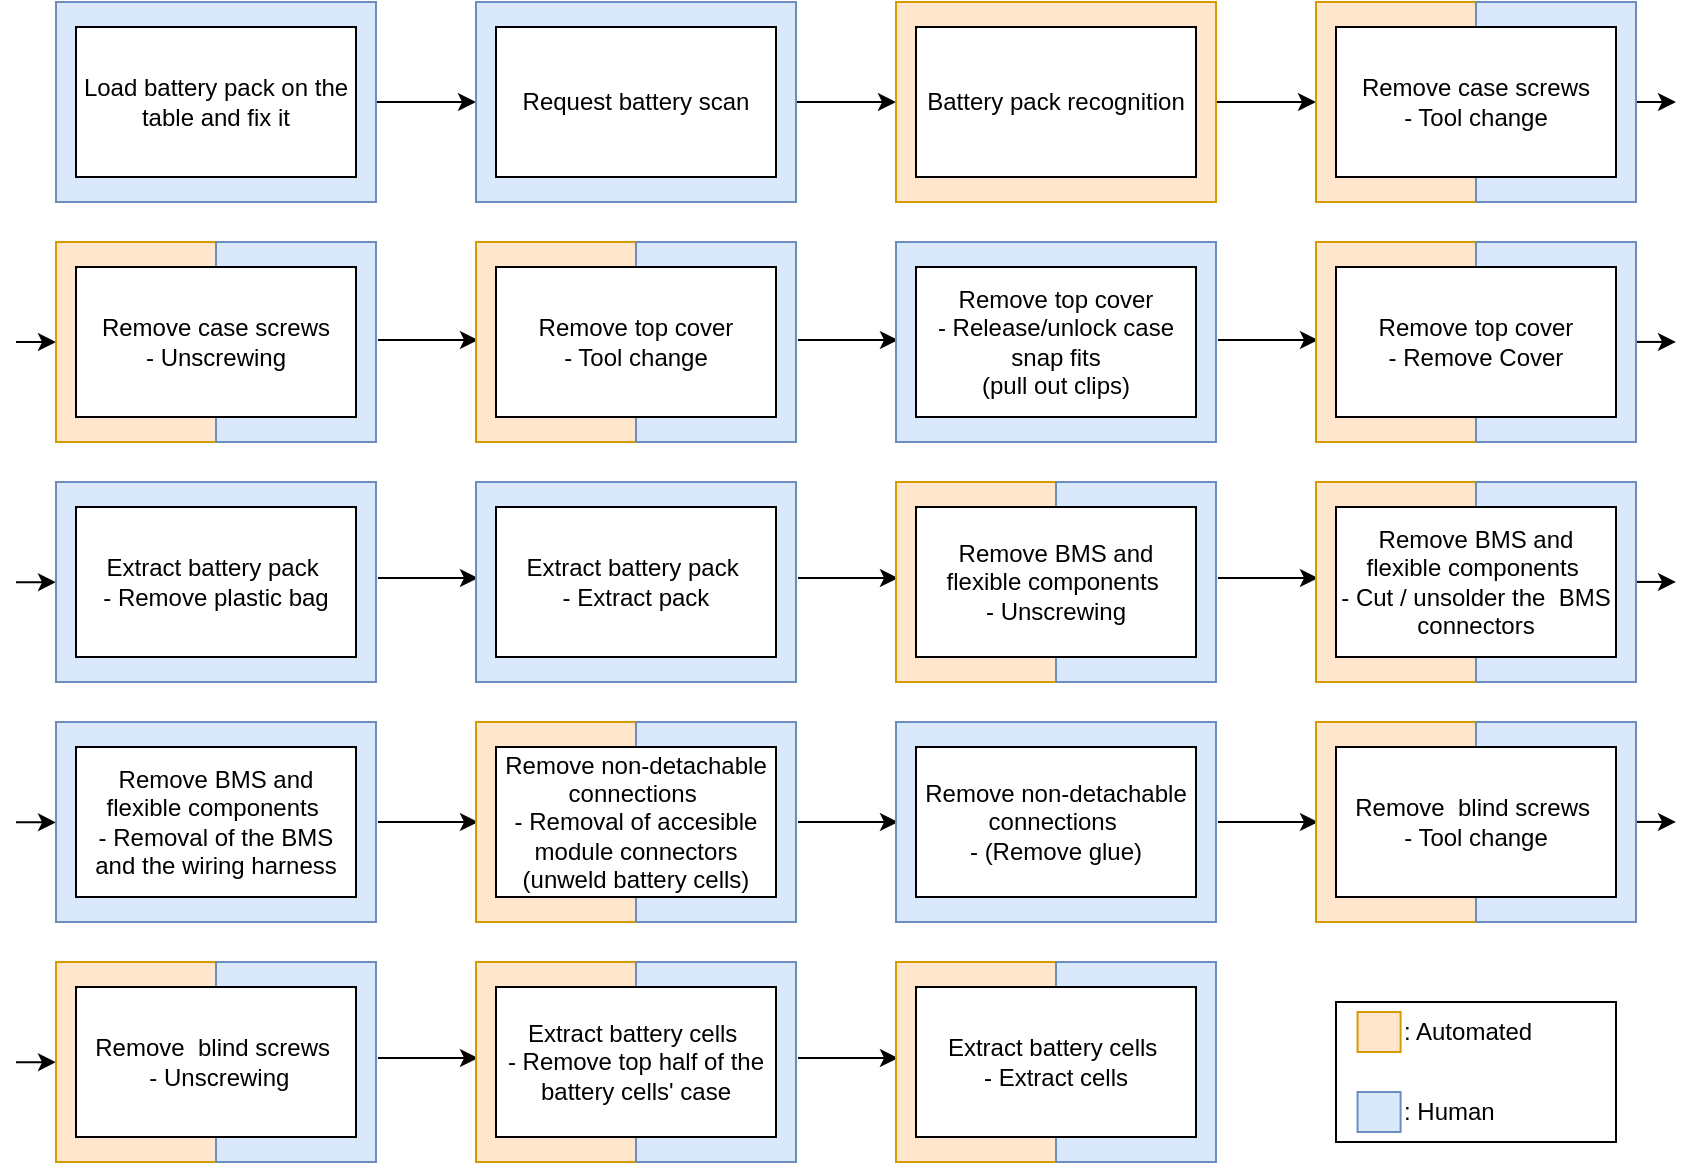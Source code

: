 <mxfile version="26.0.4" pages="3">
  <diagram name="V0" id="LKBxZOYg-1Qfb7EOQJe-">
    <mxGraphModel dx="989" dy="683" grid="1" gridSize="10" guides="1" tooltips="1" connect="1" arrows="1" fold="1" page="1" pageScale="1" pageWidth="850" pageHeight="1100" math="0" shadow="0">
      <root>
        <mxCell id="0" />
        <mxCell id="1" parent="0" />
        <mxCell id="fPvEqzROoR1eiH4jhVDY-103" style="edgeStyle=orthogonalEdgeStyle;rounded=0;orthogonalLoop=1;jettySize=auto;html=1;exitX=1;exitY=0.5;exitDx=0;exitDy=0;entryX=0;entryY=0.5;entryDx=0;entryDy=0;" parent="1" source="fPvEqzROoR1eiH4jhVDY-57" target="fPvEqzROoR1eiH4jhVDY-58" edge="1">
          <mxGeometry relative="1" as="geometry" />
        </mxCell>
        <mxCell id="fPvEqzROoR1eiH4jhVDY-104" style="edgeStyle=orthogonalEdgeStyle;rounded=0;orthogonalLoop=1;jettySize=auto;html=1;exitX=1;exitY=0.5;exitDx=0;exitDy=0;entryX=0;entryY=0.5;entryDx=0;entryDy=0;" parent="1" source="fPvEqzROoR1eiH4jhVDY-58" target="fPvEqzROoR1eiH4jhVDY-55" edge="1">
          <mxGeometry relative="1" as="geometry" />
        </mxCell>
        <mxCell id="fPvEqzROoR1eiH4jhVDY-105" style="edgeStyle=orthogonalEdgeStyle;rounded=0;orthogonalLoop=1;jettySize=auto;html=1;exitX=1;exitY=0.5;exitDx=0;exitDy=0;entryX=0;entryY=0.5;entryDx=0;entryDy=0;" parent="1" source="fPvEqzROoR1eiH4jhVDY-55" target="fPvEqzROoR1eiH4jhVDY-62" edge="1">
          <mxGeometry relative="1" as="geometry" />
        </mxCell>
        <mxCell id="fPvEqzROoR1eiH4jhVDY-49" value="" style="group" parent="1" vertex="1" connectable="0">
          <mxGeometry x="670" y="740" width="140" height="70" as="geometry" />
        </mxCell>
        <mxCell id="fPvEqzROoR1eiH4jhVDY-48" value="" style="whiteSpace=wrap;html=1;" parent="fPvEqzROoR1eiH4jhVDY-49" vertex="1">
          <mxGeometry width="140" height="70" as="geometry" />
        </mxCell>
        <mxCell id="fPvEqzROoR1eiH4jhVDY-46" value="" style="group" parent="fPvEqzROoR1eiH4jhVDY-49" vertex="1" connectable="0">
          <mxGeometry x="10.769" width="118.462" height="30" as="geometry" />
        </mxCell>
        <mxCell id="fPvEqzROoR1eiH4jhVDY-41" value="" style="rounded=0;whiteSpace=wrap;html=1;fillColor=#ffe6cc;strokeColor=#d79b00;" parent="fPvEqzROoR1eiH4jhVDY-46" vertex="1">
          <mxGeometry y="5" width="21.538" height="20" as="geometry" />
        </mxCell>
        <mxCell id="fPvEqzROoR1eiH4jhVDY-45" value=": Automated" style="text;html=1;align=left;verticalAlign=middle;resizable=0;points=[];autosize=1;strokeColor=none;fillColor=none;" parent="fPvEqzROoR1eiH4jhVDY-46" vertex="1">
          <mxGeometry x="21.538" width="90" height="30" as="geometry" />
        </mxCell>
        <mxCell id="fPvEqzROoR1eiH4jhVDY-47" value="" style="group" parent="fPvEqzROoR1eiH4jhVDY-49" vertex="1" connectable="0">
          <mxGeometry x="10.769" y="40" width="96.923" height="30" as="geometry" />
        </mxCell>
        <mxCell id="fPvEqzROoR1eiH4jhVDY-40" value="" style="rounded=0;whiteSpace=wrap;html=1;fillColor=#dae8fc;strokeColor=#6c8ebf;" parent="fPvEqzROoR1eiH4jhVDY-47" vertex="1">
          <mxGeometry y="5" width="21.538" height="20" as="geometry" />
        </mxCell>
        <mxCell id="fPvEqzROoR1eiH4jhVDY-43" value=": Human" style="text;html=1;align=left;verticalAlign=middle;resizable=0;points=[];autosize=1;strokeColor=none;fillColor=none;" parent="fPvEqzROoR1eiH4jhVDY-47" vertex="1">
          <mxGeometry x="21.538" width="70" height="30" as="geometry" />
        </mxCell>
        <mxCell id="fPvEqzROoR1eiH4jhVDY-107" style="edgeStyle=orthogonalEdgeStyle;rounded=0;orthogonalLoop=1;jettySize=auto;html=1;entryX=0;entryY=0.5;entryDx=0;entryDy=0;" parent="1" edge="1">
          <mxGeometry relative="1" as="geometry">
            <mxPoint x="10" y="410" as="sourcePoint" />
            <mxPoint x="30" y="409.71" as="targetPoint" />
          </mxGeometry>
        </mxCell>
        <mxCell id="fPvEqzROoR1eiH4jhVDY-110" style="edgeStyle=orthogonalEdgeStyle;rounded=0;orthogonalLoop=1;jettySize=auto;html=1;exitX=1;exitY=0.5;exitDx=0;exitDy=0;entryX=0;entryY=0.5;entryDx=0;entryDy=0;" parent="1" edge="1">
          <mxGeometry relative="1" as="geometry">
            <mxPoint x="611" y="409" as="sourcePoint" />
            <mxPoint x="661" y="409" as="targetPoint" />
          </mxGeometry>
        </mxCell>
        <mxCell id="fPvEqzROoR1eiH4jhVDY-111" style="edgeStyle=orthogonalEdgeStyle;rounded=0;orthogonalLoop=1;jettySize=auto;html=1;exitX=1;exitY=0.5;exitDx=0;exitDy=0;entryX=0;entryY=0.5;entryDx=0;entryDy=0;" parent="1" edge="1">
          <mxGeometry relative="1" as="geometry">
            <mxPoint x="401" y="409" as="sourcePoint" />
            <mxPoint x="451" y="409" as="targetPoint" />
          </mxGeometry>
        </mxCell>
        <mxCell id="fPvEqzROoR1eiH4jhVDY-112" style="edgeStyle=orthogonalEdgeStyle;rounded=0;orthogonalLoop=1;jettySize=auto;html=1;exitX=1;exitY=0.5;exitDx=0;exitDy=0;entryX=0;entryY=0.5;entryDx=0;entryDy=0;" parent="1" edge="1">
          <mxGeometry relative="1" as="geometry">
            <mxPoint x="191" y="409" as="sourcePoint" />
            <mxPoint x="241" y="409" as="targetPoint" />
          </mxGeometry>
        </mxCell>
        <mxCell id="fPvEqzROoR1eiH4jhVDY-113" style="edgeStyle=orthogonalEdgeStyle;rounded=0;orthogonalLoop=1;jettySize=auto;html=1;exitX=1;exitY=0.5;exitDx=0;exitDy=0;entryX=0;entryY=0.5;entryDx=0;entryDy=0;" parent="1" edge="1">
          <mxGeometry relative="1" as="geometry">
            <mxPoint x="611" y="528" as="sourcePoint" />
            <mxPoint x="661" y="528" as="targetPoint" />
          </mxGeometry>
        </mxCell>
        <mxCell id="fPvEqzROoR1eiH4jhVDY-114" style="edgeStyle=orthogonalEdgeStyle;rounded=0;orthogonalLoop=1;jettySize=auto;html=1;exitX=1;exitY=0.5;exitDx=0;exitDy=0;entryX=0;entryY=0.5;entryDx=0;entryDy=0;" parent="1" edge="1">
          <mxGeometry relative="1" as="geometry">
            <mxPoint x="401" y="528" as="sourcePoint" />
            <mxPoint x="451" y="528" as="targetPoint" />
          </mxGeometry>
        </mxCell>
        <mxCell id="fPvEqzROoR1eiH4jhVDY-115" style="edgeStyle=orthogonalEdgeStyle;rounded=0;orthogonalLoop=1;jettySize=auto;html=1;exitX=1;exitY=0.5;exitDx=0;exitDy=0;entryX=0;entryY=0.5;entryDx=0;entryDy=0;" parent="1" edge="1">
          <mxGeometry relative="1" as="geometry">
            <mxPoint x="191" y="528" as="sourcePoint" />
            <mxPoint x="241" y="528" as="targetPoint" />
          </mxGeometry>
        </mxCell>
        <mxCell id="fPvEqzROoR1eiH4jhVDY-116" style="edgeStyle=orthogonalEdgeStyle;rounded=0;orthogonalLoop=1;jettySize=auto;html=1;exitX=1;exitY=0.5;exitDx=0;exitDy=0;entryX=0;entryY=0.5;entryDx=0;entryDy=0;" parent="1" edge="1">
          <mxGeometry relative="1" as="geometry">
            <mxPoint x="611" y="650" as="sourcePoint" />
            <mxPoint x="661" y="650" as="targetPoint" />
          </mxGeometry>
        </mxCell>
        <mxCell id="fPvEqzROoR1eiH4jhVDY-117" style="edgeStyle=orthogonalEdgeStyle;rounded=0;orthogonalLoop=1;jettySize=auto;html=1;exitX=1;exitY=0.5;exitDx=0;exitDy=0;entryX=0;entryY=0.5;entryDx=0;entryDy=0;" parent="1" edge="1">
          <mxGeometry relative="1" as="geometry">
            <mxPoint x="401" y="650" as="sourcePoint" />
            <mxPoint x="451" y="650" as="targetPoint" />
          </mxGeometry>
        </mxCell>
        <mxCell id="fPvEqzROoR1eiH4jhVDY-118" style="edgeStyle=orthogonalEdgeStyle;rounded=0;orthogonalLoop=1;jettySize=auto;html=1;exitX=1;exitY=0.5;exitDx=0;exitDy=0;entryX=0;entryY=0.5;entryDx=0;entryDy=0;" parent="1" edge="1">
          <mxGeometry relative="1" as="geometry">
            <mxPoint x="191" y="650" as="sourcePoint" />
            <mxPoint x="241" y="650" as="targetPoint" />
          </mxGeometry>
        </mxCell>
        <mxCell id="fPvEqzROoR1eiH4jhVDY-120" style="edgeStyle=orthogonalEdgeStyle;rounded=0;orthogonalLoop=1;jettySize=auto;html=1;exitX=1;exitY=0.5;exitDx=0;exitDy=0;entryX=0;entryY=0.5;entryDx=0;entryDy=0;" parent="1" edge="1">
          <mxGeometry relative="1" as="geometry">
            <mxPoint x="401" y="768" as="sourcePoint" />
            <mxPoint x="451" y="768" as="targetPoint" />
          </mxGeometry>
        </mxCell>
        <mxCell id="fPvEqzROoR1eiH4jhVDY-121" style="edgeStyle=orthogonalEdgeStyle;rounded=0;orthogonalLoop=1;jettySize=auto;html=1;exitX=1;exitY=0.5;exitDx=0;exitDy=0;entryX=0;entryY=0.5;entryDx=0;entryDy=0;" parent="1" edge="1">
          <mxGeometry relative="1" as="geometry">
            <mxPoint x="191" y="768" as="sourcePoint" />
            <mxPoint x="241" y="768" as="targetPoint" />
          </mxGeometry>
        </mxCell>
        <mxCell id="fPvEqzROoR1eiH4jhVDY-122" style="edgeStyle=orthogonalEdgeStyle;rounded=0;orthogonalLoop=1;jettySize=auto;html=1;entryX=0;entryY=0.5;entryDx=0;entryDy=0;" parent="1" edge="1">
          <mxGeometry relative="1" as="geometry">
            <mxPoint x="10" y="530.14" as="sourcePoint" />
            <mxPoint x="30" y="529.85" as="targetPoint" />
          </mxGeometry>
        </mxCell>
        <mxCell id="fPvEqzROoR1eiH4jhVDY-124" style="edgeStyle=orthogonalEdgeStyle;rounded=0;orthogonalLoop=1;jettySize=auto;html=1;entryX=0;entryY=0.5;entryDx=0;entryDy=0;" parent="1" edge="1">
          <mxGeometry relative="1" as="geometry">
            <mxPoint x="10" y="770.12" as="sourcePoint" />
            <mxPoint x="30" y="769.83" as="targetPoint" />
          </mxGeometry>
        </mxCell>
        <mxCell id="fPvEqzROoR1eiH4jhVDY-125" style="edgeStyle=orthogonalEdgeStyle;rounded=0;orthogonalLoop=1;jettySize=auto;html=1;exitX=1;exitY=0.5;exitDx=0;exitDy=0;" parent="1" edge="1">
          <mxGeometry relative="1" as="geometry">
            <mxPoint x="840" y="409.96" as="targetPoint" />
            <mxPoint x="820" y="409.96" as="sourcePoint" />
          </mxGeometry>
        </mxCell>
        <mxCell id="fPvEqzROoR1eiH4jhVDY-126" style="edgeStyle=orthogonalEdgeStyle;rounded=0;orthogonalLoop=1;jettySize=auto;html=1;exitX=1;exitY=0.5;exitDx=0;exitDy=0;" parent="1" edge="1">
          <mxGeometry relative="1" as="geometry">
            <mxPoint x="840" y="529.96" as="targetPoint" />
            <mxPoint x="820" y="529.96" as="sourcePoint" />
          </mxGeometry>
        </mxCell>
        <mxCell id="fPvEqzROoR1eiH4jhVDY-127" style="edgeStyle=orthogonalEdgeStyle;rounded=0;orthogonalLoop=1;jettySize=auto;html=1;exitX=1;exitY=0.5;exitDx=0;exitDy=0;" parent="1" edge="1">
          <mxGeometry relative="1" as="geometry">
            <mxPoint x="840" y="649.96" as="targetPoint" />
            <mxPoint x="820" y="649.96" as="sourcePoint" />
          </mxGeometry>
        </mxCell>
        <mxCell id="fPvEqzROoR1eiH4jhVDY-129" value="" style="group" parent="1" vertex="1" connectable="0">
          <mxGeometry x="240" y="600" width="160" height="100" as="geometry" />
        </mxCell>
        <mxCell id="fPvEqzROoR1eiH4jhVDY-85" value="" style="rounded=0;whiteSpace=wrap;html=1;fillColor=#ffe6cc;strokeColor=#d79b00;" parent="fPvEqzROoR1eiH4jhVDY-129" vertex="1">
          <mxGeometry width="80" height="100" as="geometry" />
        </mxCell>
        <mxCell id="fPvEqzROoR1eiH4jhVDY-86" value="" style="rounded=0;whiteSpace=wrap;html=1;fillColor=#dae8fc;strokeColor=#6c8ebf;" parent="fPvEqzROoR1eiH4jhVDY-129" vertex="1">
          <mxGeometry x="80" width="80" height="100" as="geometry" />
        </mxCell>
        <mxCell id="fPvEqzROoR1eiH4jhVDY-23" value="Remove non-detachable connections&amp;nbsp;&lt;div&gt;- Removal of accesible module connectors (unweld battery cells)&lt;/div&gt;" style="whiteSpace=wrap;html=1;" parent="fPvEqzROoR1eiH4jhVDY-129" vertex="1">
          <mxGeometry x="10" y="12.5" width="140" height="75" as="geometry" />
        </mxCell>
        <mxCell id="fPvEqzROoR1eiH4jhVDY-130" value="" style="group" parent="1" vertex="1" connectable="0">
          <mxGeometry x="450" y="240" width="160" height="100" as="geometry" />
        </mxCell>
        <mxCell id="fPvEqzROoR1eiH4jhVDY-55" value="" style="rounded=0;whiteSpace=wrap;html=1;fillColor=#ffe6cc;strokeColor=#d79b00;" parent="fPvEqzROoR1eiH4jhVDY-130" vertex="1">
          <mxGeometry width="160" height="100" as="geometry" />
        </mxCell>
        <mxCell id="fPvEqzROoR1eiH4jhVDY-3" value="Battery pack recognition" style="rounded=0;whiteSpace=wrap;html=1;" parent="fPvEqzROoR1eiH4jhVDY-130" vertex="1">
          <mxGeometry x="10" y="12.5" width="140" height="75" as="geometry" />
        </mxCell>
        <mxCell id="fPvEqzROoR1eiH4jhVDY-131" value="" style="group" parent="1" vertex="1" connectable="0">
          <mxGeometry x="240" y="240" width="160" height="100" as="geometry" />
        </mxCell>
        <mxCell id="fPvEqzROoR1eiH4jhVDY-58" value="" style="rounded=0;whiteSpace=wrap;html=1;fillColor=#dae8fc;strokeColor=#6c8ebf;" parent="fPvEqzROoR1eiH4jhVDY-131" vertex="1">
          <mxGeometry width="160" height="100" as="geometry" />
        </mxCell>
        <mxCell id="fPvEqzROoR1eiH4jhVDY-2" value="Request battery scan" style="whiteSpace=wrap;html=1;" parent="fPvEqzROoR1eiH4jhVDY-131" vertex="1">
          <mxGeometry x="10" y="12.5" width="140" height="75" as="geometry" />
        </mxCell>
        <mxCell id="fPvEqzROoR1eiH4jhVDY-132" value="" style="group" parent="1" vertex="1" connectable="0">
          <mxGeometry x="30" y="240" width="160" height="100" as="geometry" />
        </mxCell>
        <mxCell id="fPvEqzROoR1eiH4jhVDY-57" value="" style="rounded=0;whiteSpace=wrap;html=1;fillColor=#dae8fc;strokeColor=#6c8ebf;" parent="fPvEqzROoR1eiH4jhVDY-132" vertex="1">
          <mxGeometry width="160" height="100" as="geometry" />
        </mxCell>
        <mxCell id="fPvEqzROoR1eiH4jhVDY-1" value="Load battery pack on the table and fix it" style="rounded=0;whiteSpace=wrap;html=1;" parent="fPvEqzROoR1eiH4jhVDY-132" vertex="1">
          <mxGeometry x="10" y="12.5" width="140" height="75" as="geometry" />
        </mxCell>
        <mxCell id="fPvEqzROoR1eiH4jhVDY-133" value="" style="group" parent="1" vertex="1" connectable="0">
          <mxGeometry x="30" y="360" width="160" height="100" as="geometry" />
        </mxCell>
        <mxCell id="fPvEqzROoR1eiH4jhVDY-69" value="" style="group" parent="fPvEqzROoR1eiH4jhVDY-133" vertex="1" connectable="0">
          <mxGeometry width="160" height="100" as="geometry" />
        </mxCell>
        <mxCell id="fPvEqzROoR1eiH4jhVDY-70" value="" style="rounded=0;whiteSpace=wrap;html=1;fillColor=#ffe6cc;strokeColor=#d79b00;" parent="fPvEqzROoR1eiH4jhVDY-69" vertex="1">
          <mxGeometry width="80" height="100" as="geometry" />
        </mxCell>
        <mxCell id="fPvEqzROoR1eiH4jhVDY-71" value="" style="rounded=0;whiteSpace=wrap;html=1;fillColor=#dae8fc;strokeColor=#6c8ebf;" parent="fPvEqzROoR1eiH4jhVDY-69" vertex="1">
          <mxGeometry x="80" width="80" height="100" as="geometry" />
        </mxCell>
        <mxCell id="fPvEqzROoR1eiH4jhVDY-14" value="&lt;div&gt;Remove&amp;nbsp;&lt;span style=&quot;background-color: transparent; color: light-dark(rgb(0, 0, 0), rgb(255, 255, 255));&quot;&gt;case screws&lt;/span&gt;&lt;/div&gt;&lt;div&gt;&lt;span style=&quot;background-color: transparent; color: light-dark(rgb(0, 0, 0), rgb(255, 255, 255));&quot;&gt;-&lt;/span&gt;&lt;span style=&quot;background-color: transparent; color: light-dark(rgb(0, 0, 0), rgb(255, 255, 255));&quot;&gt;&amp;nbsp;&lt;/span&gt;Unscrewing&lt;/div&gt;" style="rounded=0;whiteSpace=wrap;html=1;" parent="fPvEqzROoR1eiH4jhVDY-133" vertex="1">
          <mxGeometry x="10" y="12.5" width="140" height="75" as="geometry" />
        </mxCell>
        <mxCell id="fPvEqzROoR1eiH4jhVDY-134" value="" style="group" parent="1" vertex="1" connectable="0">
          <mxGeometry x="30" y="480" width="160" height="100" as="geometry" />
        </mxCell>
        <mxCell id="fPvEqzROoR1eiH4jhVDY-96" value="" style="rounded=0;whiteSpace=wrap;html=1;fillColor=#dae8fc;strokeColor=#6c8ebf;" parent="fPvEqzROoR1eiH4jhVDY-134" vertex="1">
          <mxGeometry width="160" height="100" as="geometry" />
        </mxCell>
        <mxCell id="fPvEqzROoR1eiH4jhVDY-17" value="Extract battery pack&amp;nbsp;&lt;div&gt;- Remove plastic bag&lt;/div&gt;" style="whiteSpace=wrap;html=1;" parent="fPvEqzROoR1eiH4jhVDY-134" vertex="1">
          <mxGeometry x="10" y="12.5" width="140" height="75" as="geometry" />
        </mxCell>
        <mxCell id="fPvEqzROoR1eiH4jhVDY-136" value="" style="group" parent="1" vertex="1" connectable="0">
          <mxGeometry x="30" y="720" width="160" height="100" as="geometry" />
        </mxCell>
        <mxCell id="fPvEqzROoR1eiH4jhVDY-87" value="" style="rounded=0;whiteSpace=wrap;html=1;fillColor=#ffe6cc;strokeColor=#d79b00;" parent="fPvEqzROoR1eiH4jhVDY-136" vertex="1">
          <mxGeometry width="80" height="100" as="geometry" />
        </mxCell>
        <mxCell id="fPvEqzROoR1eiH4jhVDY-88" value="" style="rounded=0;whiteSpace=wrap;html=1;fillColor=#dae8fc;strokeColor=#6c8ebf;" parent="fPvEqzROoR1eiH4jhVDY-136" vertex="1">
          <mxGeometry x="80" width="80" height="100" as="geometry" />
        </mxCell>
        <mxCell id="fPvEqzROoR1eiH4jhVDY-28" value="Remove&amp;nbsp; blind screws&amp;nbsp;&lt;div&gt;&amp;nbsp;- Unscrewing&lt;/div&gt;" style="rounded=0;whiteSpace=wrap;html=1;" parent="fPvEqzROoR1eiH4jhVDY-136" vertex="1">
          <mxGeometry x="10" y="12.5" width="140" height="75" as="geometry" />
        </mxCell>
        <mxCell id="fPvEqzROoR1eiH4jhVDY-137" value="" style="group" parent="1" vertex="1" connectable="0">
          <mxGeometry x="240" y="720" width="160" height="100" as="geometry" />
        </mxCell>
        <mxCell id="fPvEqzROoR1eiH4jhVDY-93" value="" style="rounded=0;whiteSpace=wrap;html=1;fillColor=#ffe6cc;strokeColor=#d79b00;" parent="fPvEqzROoR1eiH4jhVDY-137" vertex="1">
          <mxGeometry width="80" height="100" as="geometry" />
        </mxCell>
        <mxCell id="fPvEqzROoR1eiH4jhVDY-94" value="" style="rounded=0;whiteSpace=wrap;html=1;fillColor=#dae8fc;strokeColor=#6c8ebf;" parent="fPvEqzROoR1eiH4jhVDY-137" vertex="1">
          <mxGeometry x="80" width="80" height="100" as="geometry" />
        </mxCell>
        <mxCell id="fPvEqzROoR1eiH4jhVDY-31" value="Extract battery cells&amp;nbsp;&lt;div&gt;- Remove top half of the battery cells&#39; case&lt;/div&gt;" style="whiteSpace=wrap;html=1;" parent="fPvEqzROoR1eiH4jhVDY-137" vertex="1">
          <mxGeometry x="10" y="12.5" width="140" height="75" as="geometry" />
        </mxCell>
        <mxCell id="fPvEqzROoR1eiH4jhVDY-138" value="" style="group" parent="1" vertex="1" connectable="0">
          <mxGeometry x="450" y="720" width="160" height="100" as="geometry" />
        </mxCell>
        <mxCell id="fPvEqzROoR1eiH4jhVDY-91" value="" style="rounded=0;whiteSpace=wrap;html=1;fillColor=#ffe6cc;strokeColor=#d79b00;" parent="fPvEqzROoR1eiH4jhVDY-138" vertex="1">
          <mxGeometry width="80" height="100.0" as="geometry" />
        </mxCell>
        <mxCell id="fPvEqzROoR1eiH4jhVDY-92" value="" style="rounded=0;whiteSpace=wrap;html=1;fillColor=#dae8fc;strokeColor=#6c8ebf;" parent="fPvEqzROoR1eiH4jhVDY-138" vertex="1">
          <mxGeometry x="80" width="80" height="100.0" as="geometry" />
        </mxCell>
        <mxCell id="fPvEqzROoR1eiH4jhVDY-32" value="Extract battery cells&amp;nbsp;&lt;div&gt;&lt;span style=&quot;background-color: transparent; color: light-dark(rgb(0, 0, 0), rgb(255, 255, 255));&quot;&gt;- Extract cells&lt;/span&gt;&lt;/div&gt;" style="rounded=0;whiteSpace=wrap;html=1;" parent="fPvEqzROoR1eiH4jhVDY-138" vertex="1">
          <mxGeometry x="10" y="12.5" width="140" height="75" as="geometry" />
        </mxCell>
        <mxCell id="fPvEqzROoR1eiH4jhVDY-139" value="" style="group" parent="1" vertex="1" connectable="0">
          <mxGeometry x="450" y="600" width="160" height="100" as="geometry" />
        </mxCell>
        <mxCell id="fPvEqzROoR1eiH4jhVDY-98" value="" style="rounded=0;whiteSpace=wrap;html=1;fillColor=#dae8fc;strokeColor=#6c8ebf;" parent="fPvEqzROoR1eiH4jhVDY-139" vertex="1">
          <mxGeometry width="160" height="100" as="geometry" />
        </mxCell>
        <mxCell id="fPvEqzROoR1eiH4jhVDY-25" value="Remove non-detachable connections&amp;nbsp;&lt;div&gt;- (Remove glue)&lt;/div&gt;" style="whiteSpace=wrap;html=1;" parent="fPvEqzROoR1eiH4jhVDY-139" vertex="1">
          <mxGeometry x="10" y="12.5" width="140" height="75" as="geometry" />
        </mxCell>
        <mxCell id="fPvEqzROoR1eiH4jhVDY-140" value="" style="group" parent="1" vertex="1" connectable="0">
          <mxGeometry x="660" y="600" width="160" height="100" as="geometry" />
        </mxCell>
        <mxCell id="fPvEqzROoR1eiH4jhVDY-89" value="" style="rounded=0;whiteSpace=wrap;html=1;fillColor=#ffe6cc;strokeColor=#d79b00;" parent="fPvEqzROoR1eiH4jhVDY-140" vertex="1">
          <mxGeometry width="80" height="100" as="geometry" />
        </mxCell>
        <mxCell id="fPvEqzROoR1eiH4jhVDY-90" value="" style="rounded=0;whiteSpace=wrap;html=1;fillColor=#dae8fc;strokeColor=#6c8ebf;" parent="fPvEqzROoR1eiH4jhVDY-140" vertex="1">
          <mxGeometry x="80" width="80" height="100" as="geometry" />
        </mxCell>
        <mxCell id="fPvEqzROoR1eiH4jhVDY-27" value="Remove&amp;nbsp; blind screws&amp;nbsp;&lt;div&gt;- Tool change&lt;/div&gt;" style="whiteSpace=wrap;html=1;" parent="fPvEqzROoR1eiH4jhVDY-140" vertex="1">
          <mxGeometry x="10" y="12.5" width="140" height="75" as="geometry" />
        </mxCell>
        <mxCell id="fPvEqzROoR1eiH4jhVDY-123" style="edgeStyle=orthogonalEdgeStyle;rounded=0;orthogonalLoop=1;jettySize=auto;html=1;entryX=0;entryY=0.5;entryDx=0;entryDy=0;" parent="1" edge="1">
          <mxGeometry relative="1" as="geometry">
            <mxPoint x="10" y="650.15" as="sourcePoint" />
            <mxPoint x="30" y="649.86" as="targetPoint" />
          </mxGeometry>
        </mxCell>
        <mxCell id="fPvEqzROoR1eiH4jhVDY-141" value="" style="group" parent="1" vertex="1" connectable="0">
          <mxGeometry x="30" y="600" width="160" height="100" as="geometry" />
        </mxCell>
        <mxCell id="fPvEqzROoR1eiH4jhVDY-99" value="" style="rounded=0;whiteSpace=wrap;html=1;fillColor=#dae8fc;strokeColor=#6c8ebf;" parent="fPvEqzROoR1eiH4jhVDY-141" vertex="1">
          <mxGeometry width="160" height="100" as="geometry" />
        </mxCell>
        <mxCell id="fPvEqzROoR1eiH4jhVDY-21" value="Remove BMS and flexible components&amp;nbsp;&lt;br&gt;&lt;span style=&quot;background-color: transparent; color: light-dark(rgb(0, 0, 0), rgb(255, 255, 255));&quot;&gt;-&lt;/span&gt;&lt;span style=&quot;background-color: transparent; color: light-dark(rgb(0, 0, 0), rgb(255, 255, 255));&quot;&gt;&amp;nbsp;&lt;/span&gt;Removal of the BMS and the wiring harness" style="whiteSpace=wrap;html=1;" parent="fPvEqzROoR1eiH4jhVDY-141" vertex="1">
          <mxGeometry x="10" y="12.5" width="140" height="75" as="geometry" />
        </mxCell>
        <mxCell id="fPvEqzROoR1eiH4jhVDY-142" value="" style="group" parent="1" vertex="1" connectable="0">
          <mxGeometry x="240" y="480" width="160" height="100" as="geometry" />
        </mxCell>
        <mxCell id="fPvEqzROoR1eiH4jhVDY-97" value="" style="rounded=0;whiteSpace=wrap;html=1;fillColor=#dae8fc;strokeColor=#6c8ebf;" parent="fPvEqzROoR1eiH4jhVDY-142" vertex="1">
          <mxGeometry width="160" height="100" as="geometry" />
        </mxCell>
        <mxCell id="fPvEqzROoR1eiH4jhVDY-18" value="Extract battery pack&amp;nbsp;&lt;br&gt;&lt;span style=&quot;background-color: transparent; color: light-dark(rgb(0, 0, 0), rgb(255, 255, 255));&quot;&gt;-&lt;/span&gt;&lt;span style=&quot;background-color: transparent; color: light-dark(rgb(0, 0, 0), rgb(255, 255, 255));&quot;&gt;&amp;nbsp;Ex&lt;/span&gt;tract pack" style="rounded=0;whiteSpace=wrap;html=1;" parent="fPvEqzROoR1eiH4jhVDY-142" vertex="1">
          <mxGeometry x="10" y="12.5" width="140" height="75" as="geometry" />
        </mxCell>
        <mxCell id="fPvEqzROoR1eiH4jhVDY-143" value="" style="group" parent="1" vertex="1" connectable="0">
          <mxGeometry x="240" y="360" width="160" height="100" as="geometry" />
        </mxCell>
        <mxCell id="fPvEqzROoR1eiH4jhVDY-75" value="" style="group" parent="fPvEqzROoR1eiH4jhVDY-143" vertex="1" connectable="0">
          <mxGeometry width="160" height="100" as="geometry" />
        </mxCell>
        <mxCell id="fPvEqzROoR1eiH4jhVDY-76" value="" style="rounded=0;whiteSpace=wrap;html=1;fillColor=#ffe6cc;strokeColor=#d79b00;" parent="fPvEqzROoR1eiH4jhVDY-75" vertex="1">
          <mxGeometry width="80" height="100" as="geometry" />
        </mxCell>
        <mxCell id="fPvEqzROoR1eiH4jhVDY-77" value="" style="rounded=0;whiteSpace=wrap;html=1;fillColor=#dae8fc;strokeColor=#6c8ebf;" parent="fPvEqzROoR1eiH4jhVDY-75" vertex="1">
          <mxGeometry x="80" width="80" height="100" as="geometry" />
        </mxCell>
        <mxCell id="fPvEqzROoR1eiH4jhVDY-12" value="Remove top cover&lt;div&gt;- Tool change&lt;/div&gt;" style="rounded=0;whiteSpace=wrap;html=1;" parent="fPvEqzROoR1eiH4jhVDY-143" vertex="1">
          <mxGeometry x="10" y="12.5" width="140" height="75" as="geometry" />
        </mxCell>
        <mxCell id="fPvEqzROoR1eiH4jhVDY-144" value="" style="group" parent="1" vertex="1" connectable="0">
          <mxGeometry x="450" y="360" width="160" height="100" as="geometry" />
        </mxCell>
        <mxCell id="fPvEqzROoR1eiH4jhVDY-95" value="" style="rounded=0;whiteSpace=wrap;html=1;fillColor=#dae8fc;strokeColor=#6c8ebf;" parent="fPvEqzROoR1eiH4jhVDY-144" vertex="1">
          <mxGeometry width="160" height="100" as="geometry" />
        </mxCell>
        <mxCell id="fPvEqzROoR1eiH4jhVDY-13" value="Remove top cover&lt;br&gt;&lt;span style=&quot;background-color: transparent; color: light-dark(rgb(0, 0, 0), rgb(255, 255, 255));&quot;&gt;-&lt;/span&gt;&lt;span style=&quot;background-color: transparent; color: light-dark(rgb(0, 0, 0), rgb(255, 255, 255));&quot;&gt;&amp;nbsp;&lt;/span&gt;Release/unlock case snap fits&lt;br&gt;(pull out clips)" style="whiteSpace=wrap;html=1;" parent="fPvEqzROoR1eiH4jhVDY-144" vertex="1">
          <mxGeometry x="10" y="12.5" width="140" height="75" as="geometry" />
        </mxCell>
        <mxCell id="fPvEqzROoR1eiH4jhVDY-145" value="" style="group" parent="1" vertex="1" connectable="0">
          <mxGeometry x="450" y="480" width="160" height="100" as="geometry" />
        </mxCell>
        <mxCell id="fPvEqzROoR1eiH4jhVDY-82" value="" style="rounded=0;whiteSpace=wrap;html=1;fillColor=#ffe6cc;strokeColor=#d79b00;" parent="fPvEqzROoR1eiH4jhVDY-145" vertex="1">
          <mxGeometry width="80" height="100" as="geometry" />
        </mxCell>
        <mxCell id="fPvEqzROoR1eiH4jhVDY-83" value="" style="rounded=0;whiteSpace=wrap;html=1;fillColor=#dae8fc;strokeColor=#6c8ebf;" parent="fPvEqzROoR1eiH4jhVDY-145" vertex="1">
          <mxGeometry x="80" width="80" height="100" as="geometry" />
        </mxCell>
        <mxCell id="fPvEqzROoR1eiH4jhVDY-20" value="Remove BMS and flexible components&amp;nbsp;&lt;div&gt;- Unscrewing&lt;/div&gt;" style="whiteSpace=wrap;html=1;" parent="fPvEqzROoR1eiH4jhVDY-145" vertex="1">
          <mxGeometry x="10" y="12.5" width="140" height="75" as="geometry" />
        </mxCell>
        <mxCell id="fPvEqzROoR1eiH4jhVDY-146" value="" style="group" parent="1" vertex="1" connectable="0">
          <mxGeometry x="660" y="480" width="160" height="100" as="geometry" />
        </mxCell>
        <mxCell id="fPvEqzROoR1eiH4jhVDY-84" value="" style="group" parent="fPvEqzROoR1eiH4jhVDY-146" vertex="1" connectable="0">
          <mxGeometry width="160" height="100" as="geometry" />
        </mxCell>
        <mxCell id="fPvEqzROoR1eiH4jhVDY-80" value="" style="rounded=0;whiteSpace=wrap;html=1;fillColor=#ffe6cc;strokeColor=#d79b00;" parent="fPvEqzROoR1eiH4jhVDY-84" vertex="1">
          <mxGeometry width="80" height="100" as="geometry" />
        </mxCell>
        <mxCell id="fPvEqzROoR1eiH4jhVDY-81" value="" style="rounded=0;whiteSpace=wrap;html=1;fillColor=#dae8fc;strokeColor=#6c8ebf;" parent="fPvEqzROoR1eiH4jhVDY-84" vertex="1">
          <mxGeometry x="80" width="80" height="100" as="geometry" />
        </mxCell>
        <mxCell id="fPvEqzROoR1eiH4jhVDY-24" value="Remove BMS and flexible components&amp;nbsp;&lt;br&gt;&lt;span style=&quot;background-color: transparent; color: light-dark(rgb(0, 0, 0), rgb(255, 255, 255));&quot;&gt;-&lt;/span&gt;&lt;span style=&quot;background-color: transparent; color: light-dark(rgb(0, 0, 0), rgb(255, 255, 255));&quot;&gt;&amp;nbsp;&lt;/span&gt;Cut / unsolder the&amp;nbsp; BMS connectors" style="rounded=0;whiteSpace=wrap;html=1;" parent="fPvEqzROoR1eiH4jhVDY-146" vertex="1">
          <mxGeometry x="10" y="12.5" width="140" height="75" as="geometry" />
        </mxCell>
        <mxCell id="fPvEqzROoR1eiH4jhVDY-147" value="" style="group" parent="1" vertex="1" connectable="0">
          <mxGeometry x="660" y="360" width="160" height="100" as="geometry" />
        </mxCell>
        <mxCell id="fPvEqzROoR1eiH4jhVDY-78" value="" style="rounded=0;whiteSpace=wrap;html=1;fillColor=#ffe6cc;strokeColor=#d79b00;" parent="fPvEqzROoR1eiH4jhVDY-147" vertex="1">
          <mxGeometry width="80" height="100" as="geometry" />
        </mxCell>
        <mxCell id="fPvEqzROoR1eiH4jhVDY-79" value="" style="rounded=0;whiteSpace=wrap;html=1;fillColor=#dae8fc;strokeColor=#6c8ebf;" parent="fPvEqzROoR1eiH4jhVDY-147" vertex="1">
          <mxGeometry x="80" width="80" height="100" as="geometry" />
        </mxCell>
        <mxCell id="fPvEqzROoR1eiH4jhVDY-15" value="Remove top cover&lt;br&gt;&lt;span style=&quot;background-color: transparent; color: light-dark(rgb(0, 0, 0), rgb(255, 255, 255));&quot;&gt;-&lt;/span&gt;&lt;span style=&quot;background-color: transparent; color: light-dark(rgb(0, 0, 0), rgb(255, 255, 255));&quot;&gt;&amp;nbsp;&lt;/span&gt;Remove Cover" style="whiteSpace=wrap;html=1;" parent="fPvEqzROoR1eiH4jhVDY-147" vertex="1">
          <mxGeometry x="10" y="12.5" width="140" height="75" as="geometry" />
        </mxCell>
        <mxCell id="fPvEqzROoR1eiH4jhVDY-148" value="" style="group" parent="1" vertex="1" connectable="0">
          <mxGeometry x="660" y="240" width="160" height="100" as="geometry" />
        </mxCell>
        <mxCell id="fPvEqzROoR1eiH4jhVDY-68" value="" style="group" parent="fPvEqzROoR1eiH4jhVDY-148" vertex="1" connectable="0">
          <mxGeometry width="160" height="100" as="geometry" />
        </mxCell>
        <mxCell id="fPvEqzROoR1eiH4jhVDY-62" value="" style="rounded=0;whiteSpace=wrap;html=1;fillColor=#ffe6cc;strokeColor=#d79b00;" parent="fPvEqzROoR1eiH4jhVDY-68" vertex="1">
          <mxGeometry width="80" height="100" as="geometry" />
        </mxCell>
        <mxCell id="fPvEqzROoR1eiH4jhVDY-106" style="edgeStyle=orthogonalEdgeStyle;rounded=0;orthogonalLoop=1;jettySize=auto;html=1;exitX=1;exitY=0.5;exitDx=0;exitDy=0;" parent="fPvEqzROoR1eiH4jhVDY-68" source="fPvEqzROoR1eiH4jhVDY-63" edge="1">
          <mxGeometry relative="1" as="geometry">
            <mxPoint x="180" y="50" as="targetPoint" />
          </mxGeometry>
        </mxCell>
        <mxCell id="fPvEqzROoR1eiH4jhVDY-63" value="" style="rounded=0;whiteSpace=wrap;html=1;fillColor=#dae8fc;strokeColor=#6c8ebf;" parent="fPvEqzROoR1eiH4jhVDY-68" vertex="1">
          <mxGeometry x="80" width="80" height="100" as="geometry" />
        </mxCell>
        <mxCell id="fPvEqzROoR1eiH4jhVDY-5" value="&lt;div&gt;Remove case screws&lt;/div&gt;- Tool change" style="whiteSpace=wrap;html=1;" parent="fPvEqzROoR1eiH4jhVDY-148" vertex="1">
          <mxGeometry x="10" y="12.5" width="140" height="75" as="geometry" />
        </mxCell>
      </root>
    </mxGraphModel>
  </diagram>
  <diagram name="v1" id="qpqXDIo4Zmn8StmC_5zj">
    <mxGraphModel dx="1434" dy="870" grid="1" gridSize="10" guides="1" tooltips="1" connect="1" arrows="1" fold="1" page="1" pageScale="1" pageWidth="850" pageHeight="1100" math="0" shadow="0">
      <root>
        <mxCell id="81gZuCpxcU1blqjR96np-0" />
        <mxCell id="81gZuCpxcU1blqjR96np-1" parent="81gZuCpxcU1blqjR96np-0" />
        <mxCell id="81gZuCpxcU1blqjR96np-2" style="edgeStyle=orthogonalEdgeStyle;rounded=0;orthogonalLoop=1;jettySize=auto;html=1;exitX=1;exitY=0.5;exitDx=0;exitDy=0;entryX=0;entryY=0.5;entryDx=0;entryDy=0;" edge="1" parent="81gZuCpxcU1blqjR96np-1" source="81gZuCpxcU1blqjR96np-41" target="81gZuCpxcU1blqjR96np-38">
          <mxGeometry relative="1" as="geometry" />
        </mxCell>
        <mxCell id="81gZuCpxcU1blqjR96np-3" style="edgeStyle=orthogonalEdgeStyle;rounded=0;orthogonalLoop=1;jettySize=auto;html=1;exitX=1;exitY=0.5;exitDx=0;exitDy=0;entryX=0;entryY=0.5;entryDx=0;entryDy=0;" edge="1" parent="81gZuCpxcU1blqjR96np-1" source="81gZuCpxcU1blqjR96np-38" target="81gZuCpxcU1blqjR96np-35">
          <mxGeometry relative="1" as="geometry" />
        </mxCell>
        <mxCell id="81gZuCpxcU1blqjR96np-4" style="edgeStyle=orthogonalEdgeStyle;rounded=0;orthogonalLoop=1;jettySize=auto;html=1;exitX=1;exitY=0.5;exitDx=0;exitDy=0;entryX=0;entryY=0.5;entryDx=0;entryDy=0;" edge="1" parent="81gZuCpxcU1blqjR96np-1" source="81gZuCpxcU1blqjR96np-35">
          <mxGeometry relative="1" as="geometry">
            <mxPoint x="660" y="290" as="targetPoint" />
          </mxGeometry>
        </mxCell>
        <mxCell id="81gZuCpxcU1blqjR96np-5" value="" style="group" vertex="1" connectable="0" parent="81gZuCpxcU1blqjR96np-1">
          <mxGeometry x="670" y="740" width="140" height="70" as="geometry" />
        </mxCell>
        <mxCell id="81gZuCpxcU1blqjR96np-6" value="" style="whiteSpace=wrap;html=1;" vertex="1" parent="81gZuCpxcU1blqjR96np-5">
          <mxGeometry width="140" height="70" as="geometry" />
        </mxCell>
        <mxCell id="81gZuCpxcU1blqjR96np-7" value="" style="group" vertex="1" connectable="0" parent="81gZuCpxcU1blqjR96np-5">
          <mxGeometry x="10.769" width="118.462" height="30" as="geometry" />
        </mxCell>
        <mxCell id="81gZuCpxcU1blqjR96np-8" value="" style="rounded=0;whiteSpace=wrap;html=1;fillColor=#ffe6cc;strokeColor=#d79b00;" vertex="1" parent="81gZuCpxcU1blqjR96np-7">
          <mxGeometry y="5" width="21.538" height="20" as="geometry" />
        </mxCell>
        <mxCell id="81gZuCpxcU1blqjR96np-9" value=": Automated" style="text;html=1;align=left;verticalAlign=middle;resizable=0;points=[];autosize=1;strokeColor=none;fillColor=none;" vertex="1" parent="81gZuCpxcU1blqjR96np-7">
          <mxGeometry x="21.538" width="90" height="30" as="geometry" />
        </mxCell>
        <mxCell id="81gZuCpxcU1blqjR96np-10" value="" style="group" vertex="1" connectable="0" parent="81gZuCpxcU1blqjR96np-5">
          <mxGeometry x="10.769" y="40" width="96.923" height="30" as="geometry" />
        </mxCell>
        <mxCell id="81gZuCpxcU1blqjR96np-11" value="" style="rounded=0;whiteSpace=wrap;html=1;fillColor=#dae8fc;strokeColor=#6c8ebf;" vertex="1" parent="81gZuCpxcU1blqjR96np-10">
          <mxGeometry y="5" width="21.538" height="20" as="geometry" />
        </mxCell>
        <mxCell id="81gZuCpxcU1blqjR96np-12" value=": Human" style="text;html=1;align=left;verticalAlign=middle;resizable=0;points=[];autosize=1;strokeColor=none;fillColor=none;" vertex="1" parent="81gZuCpxcU1blqjR96np-10">
          <mxGeometry x="21.538" width="70" height="30" as="geometry" />
        </mxCell>
        <mxCell id="81gZuCpxcU1blqjR96np-13" style="edgeStyle=orthogonalEdgeStyle;rounded=0;orthogonalLoop=1;jettySize=auto;html=1;entryX=0;entryY=0.5;entryDx=0;entryDy=0;" edge="1" parent="81gZuCpxcU1blqjR96np-1">
          <mxGeometry relative="1" as="geometry">
            <mxPoint x="10" y="410" as="sourcePoint" />
            <mxPoint x="30" y="409.71" as="targetPoint" />
          </mxGeometry>
        </mxCell>
        <mxCell id="81gZuCpxcU1blqjR96np-14" style="edgeStyle=orthogonalEdgeStyle;rounded=0;orthogonalLoop=1;jettySize=auto;html=1;exitX=1;exitY=0.5;exitDx=0;exitDy=0;entryX=0;entryY=0.5;entryDx=0;entryDy=0;" edge="1" parent="81gZuCpxcU1blqjR96np-1">
          <mxGeometry relative="1" as="geometry">
            <mxPoint x="611" y="409" as="sourcePoint" />
            <mxPoint x="661" y="409" as="targetPoint" />
          </mxGeometry>
        </mxCell>
        <mxCell id="81gZuCpxcU1blqjR96np-15" style="edgeStyle=orthogonalEdgeStyle;rounded=0;orthogonalLoop=1;jettySize=auto;html=1;exitX=1;exitY=0.5;exitDx=0;exitDy=0;entryX=0;entryY=0.5;entryDx=0;entryDy=0;" edge="1" parent="81gZuCpxcU1blqjR96np-1">
          <mxGeometry relative="1" as="geometry">
            <mxPoint x="401" y="409" as="sourcePoint" />
            <mxPoint x="451" y="409" as="targetPoint" />
          </mxGeometry>
        </mxCell>
        <mxCell id="81gZuCpxcU1blqjR96np-16" style="edgeStyle=orthogonalEdgeStyle;rounded=0;orthogonalLoop=1;jettySize=auto;html=1;exitX=1;exitY=0.5;exitDx=0;exitDy=0;entryX=0;entryY=0.5;entryDx=0;entryDy=0;" edge="1" parent="81gZuCpxcU1blqjR96np-1">
          <mxGeometry relative="1" as="geometry">
            <mxPoint x="191" y="409" as="sourcePoint" />
            <mxPoint x="241" y="409" as="targetPoint" />
          </mxGeometry>
        </mxCell>
        <mxCell id="81gZuCpxcU1blqjR96np-17" style="edgeStyle=orthogonalEdgeStyle;rounded=0;orthogonalLoop=1;jettySize=auto;html=1;exitX=1;exitY=0.5;exitDx=0;exitDy=0;entryX=0;entryY=0.5;entryDx=0;entryDy=0;" edge="1" parent="81gZuCpxcU1blqjR96np-1">
          <mxGeometry relative="1" as="geometry">
            <mxPoint x="611" y="528" as="sourcePoint" />
            <mxPoint x="661" y="528" as="targetPoint" />
          </mxGeometry>
        </mxCell>
        <mxCell id="81gZuCpxcU1blqjR96np-18" style="edgeStyle=orthogonalEdgeStyle;rounded=0;orthogonalLoop=1;jettySize=auto;html=1;exitX=1;exitY=0.5;exitDx=0;exitDy=0;entryX=0;entryY=0.5;entryDx=0;entryDy=0;" edge="1" parent="81gZuCpxcU1blqjR96np-1">
          <mxGeometry relative="1" as="geometry">
            <mxPoint x="401" y="528" as="sourcePoint" />
            <mxPoint x="451" y="528" as="targetPoint" />
          </mxGeometry>
        </mxCell>
        <mxCell id="81gZuCpxcU1blqjR96np-19" style="edgeStyle=orthogonalEdgeStyle;rounded=0;orthogonalLoop=1;jettySize=auto;html=1;exitX=1;exitY=0.5;exitDx=0;exitDy=0;entryX=0;entryY=0.5;entryDx=0;entryDy=0;" edge="1" parent="81gZuCpxcU1blqjR96np-1">
          <mxGeometry relative="1" as="geometry">
            <mxPoint x="191" y="528" as="sourcePoint" />
            <mxPoint x="241" y="528" as="targetPoint" />
          </mxGeometry>
        </mxCell>
        <mxCell id="81gZuCpxcU1blqjR96np-20" style="edgeStyle=orthogonalEdgeStyle;rounded=0;orthogonalLoop=1;jettySize=auto;html=1;exitX=1;exitY=0.5;exitDx=0;exitDy=0;entryX=0;entryY=0.5;entryDx=0;entryDy=0;" edge="1" parent="81gZuCpxcU1blqjR96np-1">
          <mxGeometry relative="1" as="geometry">
            <mxPoint x="611" y="650" as="sourcePoint" />
            <mxPoint x="661" y="650" as="targetPoint" />
          </mxGeometry>
        </mxCell>
        <mxCell id="81gZuCpxcU1blqjR96np-21" style="edgeStyle=orthogonalEdgeStyle;rounded=0;orthogonalLoop=1;jettySize=auto;html=1;exitX=1;exitY=0.5;exitDx=0;exitDy=0;entryX=0;entryY=0.5;entryDx=0;entryDy=0;" edge="1" parent="81gZuCpxcU1blqjR96np-1">
          <mxGeometry relative="1" as="geometry">
            <mxPoint x="401" y="650" as="sourcePoint" />
            <mxPoint x="451" y="650" as="targetPoint" />
          </mxGeometry>
        </mxCell>
        <mxCell id="81gZuCpxcU1blqjR96np-22" style="edgeStyle=orthogonalEdgeStyle;rounded=0;orthogonalLoop=1;jettySize=auto;html=1;exitX=1;exitY=0.5;exitDx=0;exitDy=0;entryX=0;entryY=0.5;entryDx=0;entryDy=0;" edge="1" parent="81gZuCpxcU1blqjR96np-1">
          <mxGeometry relative="1" as="geometry">
            <mxPoint x="191" y="650" as="sourcePoint" />
            <mxPoint x="241" y="650" as="targetPoint" />
          </mxGeometry>
        </mxCell>
        <mxCell id="81gZuCpxcU1blqjR96np-23" style="edgeStyle=orthogonalEdgeStyle;rounded=0;orthogonalLoop=1;jettySize=auto;html=1;exitX=1;exitY=0.5;exitDx=0;exitDy=0;entryX=0;entryY=0.5;entryDx=0;entryDy=0;" edge="1" parent="81gZuCpxcU1blqjR96np-1">
          <mxGeometry relative="1" as="geometry">
            <mxPoint x="401" y="768" as="sourcePoint" />
            <mxPoint x="451" y="768" as="targetPoint" />
          </mxGeometry>
        </mxCell>
        <mxCell id="81gZuCpxcU1blqjR96np-24" style="edgeStyle=orthogonalEdgeStyle;rounded=0;orthogonalLoop=1;jettySize=auto;html=1;exitX=1;exitY=0.5;exitDx=0;exitDy=0;entryX=0;entryY=0.5;entryDx=0;entryDy=0;" edge="1" parent="81gZuCpxcU1blqjR96np-1">
          <mxGeometry relative="1" as="geometry">
            <mxPoint x="191" y="768" as="sourcePoint" />
            <mxPoint x="241" y="768" as="targetPoint" />
          </mxGeometry>
        </mxCell>
        <mxCell id="81gZuCpxcU1blqjR96np-25" style="edgeStyle=orthogonalEdgeStyle;rounded=0;orthogonalLoop=1;jettySize=auto;html=1;entryX=0;entryY=0.5;entryDx=0;entryDy=0;" edge="1" parent="81gZuCpxcU1blqjR96np-1">
          <mxGeometry relative="1" as="geometry">
            <mxPoint x="10" y="530.14" as="sourcePoint" />
            <mxPoint x="30" y="529.85" as="targetPoint" />
          </mxGeometry>
        </mxCell>
        <mxCell id="81gZuCpxcU1blqjR96np-26" style="edgeStyle=orthogonalEdgeStyle;rounded=0;orthogonalLoop=1;jettySize=auto;html=1;entryX=0;entryY=0.5;entryDx=0;entryDy=0;" edge="1" parent="81gZuCpxcU1blqjR96np-1">
          <mxGeometry relative="1" as="geometry">
            <mxPoint x="10" y="770.12" as="sourcePoint" />
            <mxPoint x="30" y="769.83" as="targetPoint" />
          </mxGeometry>
        </mxCell>
        <mxCell id="81gZuCpxcU1blqjR96np-27" style="edgeStyle=orthogonalEdgeStyle;rounded=0;orthogonalLoop=1;jettySize=auto;html=1;exitX=1;exitY=0.5;exitDx=0;exitDy=0;" edge="1" parent="81gZuCpxcU1blqjR96np-1">
          <mxGeometry relative="1" as="geometry">
            <mxPoint x="840" y="409.96" as="targetPoint" />
            <mxPoint x="820" y="409.96" as="sourcePoint" />
          </mxGeometry>
        </mxCell>
        <mxCell id="81gZuCpxcU1blqjR96np-28" style="edgeStyle=orthogonalEdgeStyle;rounded=0;orthogonalLoop=1;jettySize=auto;html=1;exitX=1;exitY=0.5;exitDx=0;exitDy=0;" edge="1" parent="81gZuCpxcU1blqjR96np-1">
          <mxGeometry relative="1" as="geometry">
            <mxPoint x="840" y="529.96" as="targetPoint" />
            <mxPoint x="820" y="529.96" as="sourcePoint" />
          </mxGeometry>
        </mxCell>
        <mxCell id="81gZuCpxcU1blqjR96np-30" value="" style="group" vertex="1" connectable="0" parent="81gZuCpxcU1blqjR96np-1">
          <mxGeometry x="240" y="600" width="160" height="100" as="geometry" />
        </mxCell>
        <mxCell id="81gZuCpxcU1blqjR96np-31" value="" style="rounded=0;whiteSpace=wrap;html=1;fillColor=#ffe6cc;strokeColor=#d79b00;" vertex="1" parent="81gZuCpxcU1blqjR96np-30">
          <mxGeometry width="80" height="100" as="geometry" />
        </mxCell>
        <mxCell id="81gZuCpxcU1blqjR96np-32" value="" style="rounded=0;whiteSpace=wrap;html=1;fillColor=#dae8fc;strokeColor=#6c8ebf;" vertex="1" parent="81gZuCpxcU1blqjR96np-30">
          <mxGeometry x="80" width="80" height="100" as="geometry" />
        </mxCell>
        <mxCell id="81gZuCpxcU1blqjR96np-33" value="Remove non-detachable connections&amp;nbsp;&lt;div&gt;- Removal of accesible module connectors (unweld battery cells)&lt;/div&gt;" style="whiteSpace=wrap;html=1;" vertex="1" parent="81gZuCpxcU1blqjR96np-30">
          <mxGeometry x="10" y="12.5" width="140" height="75" as="geometry" />
        </mxCell>
        <mxCell id="81gZuCpxcU1blqjR96np-34" value="" style="group" vertex="1" connectable="0" parent="81gZuCpxcU1blqjR96np-1">
          <mxGeometry x="450" y="240" width="160" height="100" as="geometry" />
        </mxCell>
        <mxCell id="81gZuCpxcU1blqjR96np-35" value="" style="rounded=0;whiteSpace=wrap;html=1;fillColor=#ffe6cc;strokeColor=#d79b00;" vertex="1" parent="81gZuCpxcU1blqjR96np-34">
          <mxGeometry width="160" height="100" as="geometry" />
        </mxCell>
        <mxCell id="81gZuCpxcU1blqjR96np-36" value="Battery pack recognition" style="rounded=0;whiteSpace=wrap;html=1;" vertex="1" parent="81gZuCpxcU1blqjR96np-34">
          <mxGeometry x="10" y="12.5" width="140" height="75" as="geometry" />
        </mxCell>
        <mxCell id="81gZuCpxcU1blqjR96np-37" value="" style="group" vertex="1" connectable="0" parent="81gZuCpxcU1blqjR96np-1">
          <mxGeometry x="240" y="240" width="160" height="100" as="geometry" />
        </mxCell>
        <mxCell id="81gZuCpxcU1blqjR96np-38" value="" style="rounded=0;whiteSpace=wrap;html=1;fillColor=#dae8fc;strokeColor=#6c8ebf;" vertex="1" parent="81gZuCpxcU1blqjR96np-37">
          <mxGeometry width="160" height="100" as="geometry" />
        </mxCell>
        <mxCell id="81gZuCpxcU1blqjR96np-39" value="Request battery scan" style="whiteSpace=wrap;html=1;" vertex="1" parent="81gZuCpxcU1blqjR96np-37">
          <mxGeometry x="10" y="12.5" width="140" height="75" as="geometry" />
        </mxCell>
        <mxCell id="81gZuCpxcU1blqjR96np-40" value="" style="group" vertex="1" connectable="0" parent="81gZuCpxcU1blqjR96np-1">
          <mxGeometry x="30" y="240" width="160" height="100" as="geometry" />
        </mxCell>
        <mxCell id="81gZuCpxcU1blqjR96np-41" value="" style="rounded=0;whiteSpace=wrap;html=1;fillColor=#dae8fc;strokeColor=#6c8ebf;" vertex="1" parent="81gZuCpxcU1blqjR96np-40">
          <mxGeometry width="160" height="100" as="geometry" />
        </mxCell>
        <mxCell id="81gZuCpxcU1blqjR96np-42" value="Load battery pack on the table and fix it" style="rounded=0;whiteSpace=wrap;html=1;" vertex="1" parent="81gZuCpxcU1blqjR96np-40">
          <mxGeometry x="10" y="12.5" width="140" height="75" as="geometry" />
        </mxCell>
        <mxCell id="81gZuCpxcU1blqjR96np-43" value="" style="group" vertex="1" connectable="0" parent="81gZuCpxcU1blqjR96np-1">
          <mxGeometry x="30" y="360" width="160" height="100" as="geometry" />
        </mxCell>
        <mxCell id="ebTb3w6SG07oLf8r1yHx-0" value="" style="group" vertex="1" connectable="0" parent="81gZuCpxcU1blqjR96np-43">
          <mxGeometry width="160" height="100" as="geometry" />
        </mxCell>
        <mxCell id="ebTb3w6SG07oLf8r1yHx-1" value="" style="rounded=0;whiteSpace=wrap;html=1;fillColor=#dae8fc;strokeColor=#6c8ebf;" vertex="1" parent="ebTb3w6SG07oLf8r1yHx-0">
          <mxGeometry width="160" height="100" as="geometry" />
        </mxCell>
        <mxCell id="81gZuCpxcU1blqjR96np-47" value="&lt;div&gt;Remove&amp;nbsp;&lt;span style=&quot;background-color: transparent; color: light-dark(rgb(0, 0, 0), rgb(255, 255, 255));&quot;&gt;case screws&lt;/span&gt;&lt;/div&gt;&lt;div&gt;&lt;span style=&quot;background-color: transparent; color: light-dark(rgb(0, 0, 0), rgb(255, 255, 255));&quot;&gt;-&lt;/span&gt;&lt;span style=&quot;background-color: transparent; color: light-dark(rgb(0, 0, 0), rgb(255, 255, 255));&quot;&gt;&amp;nbsp;&lt;/span&gt;Unscrewing&lt;/div&gt;" style="rounded=0;whiteSpace=wrap;html=1;" vertex="1" parent="81gZuCpxcU1blqjR96np-43">
          <mxGeometry x="10" y="12.5" width="140" height="75" as="geometry" />
        </mxCell>
        <mxCell id="81gZuCpxcU1blqjR96np-48" value="" style="group" vertex="1" connectable="0" parent="81gZuCpxcU1blqjR96np-1">
          <mxGeometry x="30" y="480" width="160" height="100" as="geometry" />
        </mxCell>
        <mxCell id="81gZuCpxcU1blqjR96np-49" value="" style="rounded=0;whiteSpace=wrap;html=1;fillColor=#dae8fc;strokeColor=#6c8ebf;" vertex="1" parent="81gZuCpxcU1blqjR96np-48">
          <mxGeometry width="160" height="100" as="geometry" />
        </mxCell>
        <mxCell id="81gZuCpxcU1blqjR96np-50" value="Extract battery pack&amp;nbsp;&lt;div&gt;- Remove plastic bag&lt;/div&gt;" style="whiteSpace=wrap;html=1;" vertex="1" parent="81gZuCpxcU1blqjR96np-48">
          <mxGeometry x="10" y="12.5" width="140" height="75" as="geometry" />
        </mxCell>
        <mxCell id="81gZuCpxcU1blqjR96np-51" value="" style="group" vertex="1" connectable="0" parent="81gZuCpxcU1blqjR96np-1">
          <mxGeometry x="30" y="720" width="160" height="100" as="geometry" />
        </mxCell>
        <mxCell id="81gZuCpxcU1blqjR96np-53" value="" style="rounded=0;whiteSpace=wrap;html=1;fillColor=#dae8fc;strokeColor=#6c8ebf;" vertex="1" parent="81gZuCpxcU1blqjR96np-51">
          <mxGeometry width="160" height="100" as="geometry" />
        </mxCell>
        <mxCell id="81gZuCpxcU1blqjR96np-54" value="Remove&amp;nbsp; blind screws&amp;nbsp;&lt;div&gt;&amp;nbsp;- Unscrewing&lt;/div&gt;" style="rounded=0;whiteSpace=wrap;html=1;" vertex="1" parent="81gZuCpxcU1blqjR96np-51">
          <mxGeometry x="10" y="12.5" width="140" height="75" as="geometry" />
        </mxCell>
        <mxCell id="81gZuCpxcU1blqjR96np-55" value="" style="group" vertex="1" connectable="0" parent="81gZuCpxcU1blqjR96np-1">
          <mxGeometry x="240" y="720" width="160" height="100" as="geometry" />
        </mxCell>
        <mxCell id="81gZuCpxcU1blqjR96np-56" value="" style="rounded=0;whiteSpace=wrap;html=1;fillColor=#ffe6cc;strokeColor=#d79b00;" vertex="1" parent="81gZuCpxcU1blqjR96np-55">
          <mxGeometry width="80" height="100" as="geometry" />
        </mxCell>
        <mxCell id="81gZuCpxcU1blqjR96np-57" value="" style="rounded=0;whiteSpace=wrap;html=1;fillColor=#dae8fc;strokeColor=#6c8ebf;" vertex="1" parent="81gZuCpxcU1blqjR96np-55">
          <mxGeometry x="80" width="80" height="100" as="geometry" />
        </mxCell>
        <mxCell id="81gZuCpxcU1blqjR96np-58" value="Extract battery cells&amp;nbsp;&lt;div&gt;- Remove top half of the battery cells&#39; case&lt;/div&gt;" style="whiteSpace=wrap;html=1;" vertex="1" parent="81gZuCpxcU1blqjR96np-55">
          <mxGeometry x="10" y="12.5" width="140" height="75" as="geometry" />
        </mxCell>
        <mxCell id="81gZuCpxcU1blqjR96np-59" value="" style="group" vertex="1" connectable="0" parent="81gZuCpxcU1blqjR96np-1">
          <mxGeometry x="450" y="720" width="160" height="100" as="geometry" />
        </mxCell>
        <mxCell id="81gZuCpxcU1blqjR96np-60" value="" style="rounded=0;whiteSpace=wrap;html=1;fillColor=#ffe6cc;strokeColor=#d79b00;" vertex="1" parent="81gZuCpxcU1blqjR96np-59">
          <mxGeometry width="160" height="100" as="geometry" />
        </mxCell>
        <mxCell id="81gZuCpxcU1blqjR96np-62" value="Extract battery cells&amp;nbsp;&lt;div&gt;&lt;span style=&quot;background-color: transparent; color: light-dark(rgb(0, 0, 0), rgb(255, 255, 255));&quot;&gt;- Extract cells&lt;/span&gt;&lt;/div&gt;" style="rounded=0;whiteSpace=wrap;html=1;" vertex="1" parent="81gZuCpxcU1blqjR96np-59">
          <mxGeometry x="10" y="12.5" width="140" height="75" as="geometry" />
        </mxCell>
        <mxCell id="81gZuCpxcU1blqjR96np-63" value="" style="group" vertex="1" connectable="0" parent="81gZuCpxcU1blqjR96np-1">
          <mxGeometry x="450" y="600" width="160" height="100" as="geometry" />
        </mxCell>
        <mxCell id="81gZuCpxcU1blqjR96np-64" value="" style="rounded=0;whiteSpace=wrap;html=1;fillColor=#dae8fc;strokeColor=#6c8ebf;" vertex="1" parent="81gZuCpxcU1blqjR96np-63">
          <mxGeometry width="160" height="100" as="geometry" />
        </mxCell>
        <mxCell id="81gZuCpxcU1blqjR96np-65" value="Remove non-detachable connections&amp;nbsp;&lt;div&gt;- (Remove glue)&lt;/div&gt;" style="whiteSpace=wrap;html=1;" vertex="1" parent="81gZuCpxcU1blqjR96np-63">
          <mxGeometry x="10" y="12.5" width="140" height="75" as="geometry" />
        </mxCell>
        <mxCell id="81gZuCpxcU1blqjR96np-70" style="edgeStyle=orthogonalEdgeStyle;rounded=0;orthogonalLoop=1;jettySize=auto;html=1;entryX=0;entryY=0.5;entryDx=0;entryDy=0;" edge="1" parent="81gZuCpxcU1blqjR96np-1">
          <mxGeometry relative="1" as="geometry">
            <mxPoint x="10" y="650.15" as="sourcePoint" />
            <mxPoint x="30" y="649.86" as="targetPoint" />
          </mxGeometry>
        </mxCell>
        <mxCell id="81gZuCpxcU1blqjR96np-71" value="" style="group" vertex="1" connectable="0" parent="81gZuCpxcU1blqjR96np-1">
          <mxGeometry x="30" y="600" width="160" height="100" as="geometry" />
        </mxCell>
        <mxCell id="81gZuCpxcU1blqjR96np-72" value="" style="rounded=0;whiteSpace=wrap;html=1;fillColor=#dae8fc;strokeColor=#6c8ebf;" vertex="1" parent="81gZuCpxcU1blqjR96np-71">
          <mxGeometry width="160" height="100" as="geometry" />
        </mxCell>
        <mxCell id="81gZuCpxcU1blqjR96np-73" value="Remove BMS and flexible components&amp;nbsp;&lt;br&gt;&lt;span style=&quot;background-color: transparent; color: light-dark(rgb(0, 0, 0), rgb(255, 255, 255));&quot;&gt;-&lt;/span&gt;&lt;span style=&quot;background-color: transparent; color: light-dark(rgb(0, 0, 0), rgb(255, 255, 255));&quot;&gt;&amp;nbsp;&lt;/span&gt;Removal of the BMS and the wiring harness" style="whiteSpace=wrap;html=1;" vertex="1" parent="81gZuCpxcU1blqjR96np-71">
          <mxGeometry x="10" y="12.5" width="140" height="75" as="geometry" />
        </mxCell>
        <mxCell id="81gZuCpxcU1blqjR96np-74" value="" style="group" vertex="1" connectable="0" parent="81gZuCpxcU1blqjR96np-1">
          <mxGeometry x="240" y="480" width="160" height="100" as="geometry" />
        </mxCell>
        <mxCell id="81gZuCpxcU1blqjR96np-75" value="" style="rounded=0;whiteSpace=wrap;html=1;fillColor=#dae8fc;strokeColor=#6c8ebf;" vertex="1" parent="81gZuCpxcU1blqjR96np-74">
          <mxGeometry width="160" height="100" as="geometry" />
        </mxCell>
        <mxCell id="81gZuCpxcU1blqjR96np-76" value="Extract battery pack&amp;nbsp;&lt;br&gt;&lt;span style=&quot;background-color: transparent; color: light-dark(rgb(0, 0, 0), rgb(255, 255, 255));&quot;&gt;-&lt;/span&gt;&lt;span style=&quot;background-color: transparent; color: light-dark(rgb(0, 0, 0), rgb(255, 255, 255));&quot;&gt;&amp;nbsp;Ex&lt;/span&gt;tract pack" style="rounded=0;whiteSpace=wrap;html=1;" vertex="1" parent="81gZuCpxcU1blqjR96np-74">
          <mxGeometry x="10" y="12.5" width="140" height="75" as="geometry" />
        </mxCell>
        <mxCell id="81gZuCpxcU1blqjR96np-77" value="" style="group" vertex="1" connectable="0" parent="81gZuCpxcU1blqjR96np-1">
          <mxGeometry x="240" y="360" width="160" height="100" as="geometry" />
        </mxCell>
        <mxCell id="81gZuCpxcU1blqjR96np-78" value="" style="group" vertex="1" connectable="0" parent="81gZuCpxcU1blqjR96np-77">
          <mxGeometry width="160" height="100" as="geometry" />
        </mxCell>
        <mxCell id="81gZuCpxcU1blqjR96np-79" value="" style="rounded=0;whiteSpace=wrap;html=1;fillColor=#ffe6cc;strokeColor=#d79b00;" vertex="1" parent="81gZuCpxcU1blqjR96np-78">
          <mxGeometry width="80" height="100" as="geometry" />
        </mxCell>
        <mxCell id="81gZuCpxcU1blqjR96np-80" value="" style="rounded=0;whiteSpace=wrap;html=1;fillColor=#dae8fc;strokeColor=#6c8ebf;" vertex="1" parent="81gZuCpxcU1blqjR96np-78">
          <mxGeometry x="80" width="80" height="100" as="geometry" />
        </mxCell>
        <mxCell id="81gZuCpxcU1blqjR96np-81" value="Remove top cover&lt;div&gt;- Tool change&lt;/div&gt;" style="rounded=0;whiteSpace=wrap;html=1;" vertex="1" parent="81gZuCpxcU1blqjR96np-77">
          <mxGeometry x="10" y="12.5" width="140" height="75" as="geometry" />
        </mxCell>
        <mxCell id="81gZuCpxcU1blqjR96np-82" value="" style="group" vertex="1" connectable="0" parent="81gZuCpxcU1blqjR96np-1">
          <mxGeometry x="450" y="360" width="160" height="100" as="geometry" />
        </mxCell>
        <mxCell id="81gZuCpxcU1blqjR96np-83" value="" style="rounded=0;whiteSpace=wrap;html=1;fillColor=#dae8fc;strokeColor=#6c8ebf;" vertex="1" parent="81gZuCpxcU1blqjR96np-82">
          <mxGeometry width="160" height="100" as="geometry" />
        </mxCell>
        <mxCell id="81gZuCpxcU1blqjR96np-84" value="Remove top cover&lt;br&gt;&lt;span style=&quot;background-color: transparent; color: light-dark(rgb(0, 0, 0), rgb(255, 255, 255));&quot;&gt;-&lt;/span&gt;&lt;span style=&quot;background-color: transparent; color: light-dark(rgb(0, 0, 0), rgb(255, 255, 255));&quot;&gt;&amp;nbsp;&lt;/span&gt;Release/unlock case snap fits&lt;br&gt;(pull out clips)" style="whiteSpace=wrap;html=1;" vertex="1" parent="81gZuCpxcU1blqjR96np-82">
          <mxGeometry x="10" y="12.5" width="140" height="75" as="geometry" />
        </mxCell>
        <mxCell id="81gZuCpxcU1blqjR96np-85" value="" style="group" vertex="1" connectable="0" parent="81gZuCpxcU1blqjR96np-1">
          <mxGeometry x="450" y="480" width="160" height="100" as="geometry" />
        </mxCell>
        <mxCell id="81gZuCpxcU1blqjR96np-87" value="" style="rounded=0;whiteSpace=wrap;html=1;fillColor=#dae8fc;strokeColor=#6c8ebf;" vertex="1" parent="81gZuCpxcU1blqjR96np-85">
          <mxGeometry width="160" height="100" as="geometry" />
        </mxCell>
        <mxCell id="81gZuCpxcU1blqjR96np-88" value="Remove BMS and flexible components&amp;nbsp;&lt;div&gt;- Unscrewing&lt;/div&gt;" style="whiteSpace=wrap;html=1;" vertex="1" parent="81gZuCpxcU1blqjR96np-85">
          <mxGeometry x="10" y="12.5" width="140" height="75" as="geometry" />
        </mxCell>
        <mxCell id="81gZuCpxcU1blqjR96np-89" value="" style="group" vertex="1" connectable="0" parent="81gZuCpxcU1blqjR96np-1">
          <mxGeometry x="660" y="480" width="160" height="100" as="geometry" />
        </mxCell>
        <mxCell id="81gZuCpxcU1blqjR96np-90" value="" style="group" vertex="1" connectable="0" parent="81gZuCpxcU1blqjR96np-89">
          <mxGeometry width="160" height="100" as="geometry" />
        </mxCell>
        <mxCell id="81gZuCpxcU1blqjR96np-91" value="" style="rounded=0;whiteSpace=wrap;html=1;fillColor=#ffe6cc;strokeColor=#d79b00;" vertex="1" parent="81gZuCpxcU1blqjR96np-90">
          <mxGeometry width="80" height="100" as="geometry" />
        </mxCell>
        <mxCell id="81gZuCpxcU1blqjR96np-92" value="" style="rounded=0;whiteSpace=wrap;html=1;fillColor=#dae8fc;strokeColor=#6c8ebf;" vertex="1" parent="81gZuCpxcU1blqjR96np-90">
          <mxGeometry x="80" width="80" height="100" as="geometry" />
        </mxCell>
        <mxCell id="81gZuCpxcU1blqjR96np-93" value="Remove BMS and flexible components&amp;nbsp;&lt;br&gt;&lt;span style=&quot;background-color: transparent; color: light-dark(rgb(0, 0, 0), rgb(255, 255, 255));&quot;&gt;-&lt;/span&gt;&lt;span style=&quot;background-color: transparent; color: light-dark(rgb(0, 0, 0), rgb(255, 255, 255));&quot;&gt;&amp;nbsp;&lt;/span&gt;Cut / unsolder the&amp;nbsp; BMS connectors" style="rounded=0;whiteSpace=wrap;html=1;" vertex="1" parent="81gZuCpxcU1blqjR96np-89">
          <mxGeometry x="10" y="12.5" width="140" height="75" as="geometry" />
        </mxCell>
        <mxCell id="81gZuCpxcU1blqjR96np-94" value="" style="group" vertex="1" connectable="0" parent="81gZuCpxcU1blqjR96np-1">
          <mxGeometry x="660" y="360" width="160" height="100" as="geometry" />
        </mxCell>
        <mxCell id="81gZuCpxcU1blqjR96np-95" value="" style="rounded=0;whiteSpace=wrap;html=1;fillColor=#ffe6cc;strokeColor=#d79b00;" vertex="1" parent="81gZuCpxcU1blqjR96np-94">
          <mxGeometry width="160" height="100" as="geometry" />
        </mxCell>
        <mxCell id="81gZuCpxcU1blqjR96np-97" value="Remove top cover&lt;br&gt;&lt;span style=&quot;background-color: transparent; color: light-dark(rgb(0, 0, 0), rgb(255, 255, 255));&quot;&gt;-&lt;/span&gt;&lt;span style=&quot;background-color: transparent; color: light-dark(rgb(0, 0, 0), rgb(255, 255, 255));&quot;&gt;&amp;nbsp;&lt;/span&gt;Remove Cover" style="whiteSpace=wrap;html=1;" vertex="1" parent="81gZuCpxcU1blqjR96np-94">
          <mxGeometry x="10" y="12.5" width="140" height="75" as="geometry" />
        </mxCell>
      </root>
    </mxGraphModel>
  </diagram>
  <diagram id="7gOBMb-SgjwH6fKUfDmk" name="Behaviour tree">
    <mxGraphModel dx="2607" dy="1582" grid="1" gridSize="10" guides="1" tooltips="1" connect="1" arrows="1" fold="1" page="1" pageScale="1" pageWidth="2336" pageHeight="1654" math="0" shadow="0">
      <root>
        <mxCell id="0" />
        <mxCell id="1" parent="0" />
        <mxCell id="E-4Y8GLgahOuSpRZKUmb-18" value="&lt;font style=&quot;font-size: 30px;&quot;&gt;➝&lt;/font&gt;" style="rounded=0;whiteSpace=wrap;html=1;fillColor=#ffe6cc;strokeColor=#d79b00;" vertex="1" parent="1">
          <mxGeometry x="1128" y="632" width="80" height="40" as="geometry" />
        </mxCell>
        <mxCell id="E-4Y8GLgahOuSpRZKUmb-52" value="" style="group" vertex="1" connectable="0" parent="1">
          <mxGeometry x="318" y="782" width="440" height="240" as="geometry" />
        </mxCell>
        <mxCell id="E-4Y8GLgahOuSpRZKUmb-26" value="The system gives an id" style="rounded=1;whiteSpace=wrap;html=1;fillColor=#d5e8d4;strokeColor=#82b366;" vertex="1" parent="E-4Y8GLgahOuSpRZKUmb-52">
          <mxGeometry y="130" width="120" height="40" as="geometry" />
        </mxCell>
        <mxCell id="E-4Y8GLgahOuSpRZKUmb-27" value="The system informs the user the pack is not recognized (missed classification / not in database)" style="rounded=1;whiteSpace=wrap;html=1;fillColor=#f8cecc;strokeColor=#b85450;" vertex="1" parent="E-4Y8GLgahOuSpRZKUmb-52">
          <mxGeometry y="170" width="120" height="70" as="geometry" />
        </mxCell>
        <mxCell id="E-4Y8GLgahOuSpRZKUmb-29" value="&lt;div&gt;&lt;span style=&quot;background-color: transparent; color: light-dark(rgb(0, 0, 0), rgb(255, 255, 255));&quot;&gt;Mark screws position&lt;/span&gt;&lt;br&gt;&lt;/div&gt;" style="whiteSpace=wrap;html=1;" vertex="1" parent="E-4Y8GLgahOuSpRZKUmb-52">
          <mxGeometry x="160" y="90" width="120" height="40" as="geometry" />
        </mxCell>
        <mxCell id="E-4Y8GLgahOuSpRZKUmb-36" value="P&lt;span style=&quot;background-color: transparent; color: light-dark(rgb(0, 0, 0), rgb(255, 255, 255));&quot;&gt;ack recognition&lt;/span&gt;" style="whiteSpace=wrap;html=1;" vertex="1" parent="E-4Y8GLgahOuSpRZKUmb-52">
          <mxGeometry y="90" width="120" height="40" as="geometry" />
        </mxCell>
        <mxCell id="E-4Y8GLgahOuSpRZKUmb-40" style="edgeStyle=orthogonalEdgeStyle;rounded=0;orthogonalLoop=1;jettySize=auto;html=1;" edge="1" parent="E-4Y8GLgahOuSpRZKUmb-52" source="E-4Y8GLgahOuSpRZKUmb-38" target="E-4Y8GLgahOuSpRZKUmb-36">
          <mxGeometry relative="1" as="geometry">
            <Array as="points">
              <mxPoint x="300" y="70" />
              <mxPoint x="60" y="70" />
            </Array>
          </mxGeometry>
        </mxCell>
        <mxCell id="E-4Y8GLgahOuSpRZKUmb-41" style="edgeStyle=orthogonalEdgeStyle;rounded=0;orthogonalLoop=1;jettySize=auto;html=1;exitX=0.5;exitY=1;exitDx=0;exitDy=0;entryX=0.5;entryY=0;entryDx=0;entryDy=0;" edge="1" parent="E-4Y8GLgahOuSpRZKUmb-52" source="E-4Y8GLgahOuSpRZKUmb-38" target="E-4Y8GLgahOuSpRZKUmb-29">
          <mxGeometry relative="1" as="geometry" />
        </mxCell>
        <mxCell id="E-4Y8GLgahOuSpRZKUmb-43" style="edgeStyle=orthogonalEdgeStyle;rounded=0;orthogonalLoop=1;jettySize=auto;html=1;exitX=0.5;exitY=1;exitDx=0;exitDy=0;entryX=0.5;entryY=0;entryDx=0;entryDy=0;" edge="1" parent="E-4Y8GLgahOuSpRZKUmb-52" source="E-4Y8GLgahOuSpRZKUmb-38" target="E-4Y8GLgahOuSpRZKUmb-42">
          <mxGeometry relative="1" as="geometry" />
        </mxCell>
        <mxCell id="E-4Y8GLgahOuSpRZKUmb-38" value="&lt;font style=&quot;font-size: 30px;&quot;&gt;➝&lt;/font&gt;" style="rounded=0;whiteSpace=wrap;html=1;fillColor=#ffe6cc;strokeColor=#d79b00;" vertex="1" parent="E-4Y8GLgahOuSpRZKUmb-52">
          <mxGeometry x="260" y="10" width="80" height="40" as="geometry" />
        </mxCell>
        <mxCell id="E-4Y8GLgahOuSpRZKUmb-39" value="&lt;font style=&quot;font-size: 8px;&quot;&gt;Aided disassembly&lt;/font&gt;" style="text;html=1;align=center;verticalAlign=middle;resizable=0;points=[];autosize=1;strokeColor=none;fillColor=none;" vertex="1" parent="E-4Y8GLgahOuSpRZKUmb-52">
          <mxGeometry x="255" y="30" width="90" height="30" as="geometry" />
        </mxCell>
        <mxCell id="E-4Y8GLgahOuSpRZKUmb-42" value="&lt;div&gt;&lt;span style=&quot;background-color: transparent; color: light-dark(rgb(0, 0, 0), rgb(255, 255, 255));&quot;&gt;Suggest steps&lt;/span&gt;&lt;br&gt;&lt;/div&gt;" style="whiteSpace=wrap;html=1;" vertex="1" parent="E-4Y8GLgahOuSpRZKUmb-52">
          <mxGeometry x="320" y="90" width="120" height="40" as="geometry" />
        </mxCell>
        <mxCell id="E-4Y8GLgahOuSpRZKUmb-83" value="" style="group" vertex="1" connectable="0" parent="1">
          <mxGeometry x="438" y="692" width="1580" height="320" as="geometry" />
        </mxCell>
        <mxCell id="E-4Y8GLgahOuSpRZKUmb-75" value="" style="whiteSpace=wrap;html=1;fillColor=#e3c800;fontColor=#000000;strokeColor=#B09500;" vertex="1" parent="E-4Y8GLgahOuSpRZKUmb-83">
          <mxGeometry x="910" y="10" width="280" height="60" as="geometry" />
        </mxCell>
        <mxCell id="E-4Y8GLgahOuSpRZKUmb-71" style="edgeStyle=orthogonalEdgeStyle;rounded=0;orthogonalLoop=1;jettySize=auto;html=1;exitX=0.5;exitY=1;exitDx=0;exitDy=0;entryX=0.5;entryY=0;entryDx=0;entryDy=0;" edge="1" parent="E-4Y8GLgahOuSpRZKUmb-83" source="E-4Y8GLgahOuSpRZKUmb-3" target="E-4Y8GLgahOuSpRZKUmb-69">
          <mxGeometry relative="1" as="geometry" />
        </mxCell>
        <mxCell id="E-4Y8GLgahOuSpRZKUmb-72" style="edgeStyle=orthogonalEdgeStyle;rounded=0;orthogonalLoop=1;jettySize=auto;html=1;exitX=0.5;exitY=1;exitDx=0;exitDy=0;entryX=0.5;entryY=0;entryDx=0;entryDy=0;" edge="1" parent="E-4Y8GLgahOuSpRZKUmb-83" source="E-4Y8GLgahOuSpRZKUmb-3" target="E-4Y8GLgahOuSpRZKUmb-67">
          <mxGeometry relative="1" as="geometry" />
        </mxCell>
        <mxCell id="E-4Y8GLgahOuSpRZKUmb-3" value="&lt;font style=&quot;font-size: 30px;&quot;&gt;➝&lt;/font&gt;" style="rounded=0;whiteSpace=wrap;html=1;fillColor=#ffe6cc;strokeColor=#d79b00;" vertex="1" parent="E-4Y8GLgahOuSpRZKUmb-83">
          <mxGeometry x="1320" y="100" width="80" height="40" as="geometry" />
        </mxCell>
        <mxCell id="E-4Y8GLgahOuSpRZKUmb-65" style="edgeStyle=orthogonalEdgeStyle;rounded=0;orthogonalLoop=1;jettySize=auto;html=1;exitX=0.5;exitY=1;exitDx=0;exitDy=0;entryX=0.5;entryY=0;entryDx=0;entryDy=0;" edge="1" parent="E-4Y8GLgahOuSpRZKUmb-83" source="E-4Y8GLgahOuSpRZKUmb-4" target="E-4Y8GLgahOuSpRZKUmb-3">
          <mxGeometry relative="1" as="geometry">
            <mxPoint x="1440.034" y="100" as="targetPoint" />
          </mxGeometry>
        </mxCell>
        <mxCell id="E-4Y8GLgahOuSpRZKUmb-66" style="edgeStyle=orthogonalEdgeStyle;rounded=0;orthogonalLoop=1;jettySize=auto;html=1;exitX=0.5;exitY=1;exitDx=0;exitDy=0;" edge="1" parent="E-4Y8GLgahOuSpRZKUmb-83" source="E-4Y8GLgahOuSpRZKUmb-4" target="E-4Y8GLgahOuSpRZKUmb-64">
          <mxGeometry relative="1" as="geometry" />
        </mxCell>
        <mxCell id="E-4Y8GLgahOuSpRZKUmb-4" value="&lt;div&gt;&lt;span style=&quot;font-size: 30px;&quot;&gt;?&lt;/span&gt;&lt;/div&gt;" style="shape=hexagon;perimeter=hexagonPerimeter2;whiteSpace=wrap;html=1;fixedSize=1;fillColor=#dae8fc;strokeColor=#6c8ebf;" vertex="1" parent="E-4Y8GLgahOuSpRZKUmb-83">
          <mxGeometry x="1480" y="20" width="80" height="40" as="geometry" />
        </mxCell>
        <mxCell id="E-4Y8GLgahOuSpRZKUmb-8" value="Cell connections removal" style="whiteSpace=wrap;html=1;" vertex="1" parent="E-4Y8GLgahOuSpRZKUmb-83">
          <mxGeometry x="1060" y="20" width="120" height="40" as="geometry" />
        </mxCell>
        <mxCell id="E-4Y8GLgahOuSpRZKUmb-9" value="Await welding removal" style="whiteSpace=wrap;html=1;" vertex="1" parent="E-4Y8GLgahOuSpRZKUmb-83">
          <mxGeometry x="920" y="20" width="120" height="40" as="geometry" />
        </mxCell>
        <mxCell id="E-4Y8GLgahOuSpRZKUmb-10" value="Await BMS/flexible component removal" style="whiteSpace=wrap;html=1;" vertex="1" parent="E-4Y8GLgahOuSpRZKUmb-83">
          <mxGeometry x="780" y="20" width="120" height="40" as="geometry" />
        </mxCell>
        <mxCell id="E-4Y8GLgahOuSpRZKUmb-11" value="Await pack extraction" style="whiteSpace=wrap;html=1;" vertex="1" parent="E-4Y8GLgahOuSpRZKUmb-83">
          <mxGeometry x="640" y="20" width="120" height="40" as="geometry" />
        </mxCell>
        <mxCell id="E-4Y8GLgahOuSpRZKUmb-15" value="Await additional screws removal" style="whiteSpace=wrap;html=1;" vertex="1" parent="E-4Y8GLgahOuSpRZKUmb-83">
          <mxGeometry x="1200" y="20" width="120" height="40" as="geometry" />
        </mxCell>
        <mxCell id="E-4Y8GLgahOuSpRZKUmb-16" value="Cells assessment" style="whiteSpace=wrap;html=1;" vertex="1" parent="E-4Y8GLgahOuSpRZKUmb-83">
          <mxGeometry x="1340" y="20" width="120" height="40" as="geometry" />
        </mxCell>
        <mxCell id="E-4Y8GLgahOuSpRZKUmb-19" style="edgeStyle=orthogonalEdgeStyle;rounded=0;orthogonalLoop=1;jettySize=auto;html=1;exitX=0;exitY=0.5;exitDx=0;exitDy=0;" edge="1" parent="E-4Y8GLgahOuSpRZKUmb-83" source="E-4Y8GLgahOuSpRZKUmb-18" target="E-4Y8GLgahOuSpRZKUmb-7">
          <mxGeometry relative="1" as="geometry" />
        </mxCell>
        <mxCell id="E-4Y8GLgahOuSpRZKUmb-51" style="edgeStyle=orthogonalEdgeStyle;rounded=0;orthogonalLoop=1;jettySize=auto;html=1;exitX=0.5;exitY=1;exitDx=0;exitDy=0;" edge="1" parent="E-4Y8GLgahOuSpRZKUmb-83" source="E-4Y8GLgahOuSpRZKUmb-18" target="E-4Y8GLgahOuSpRZKUmb-50">
          <mxGeometry relative="1" as="geometry" />
        </mxCell>
        <mxCell id="E-4Y8GLgahOuSpRZKUmb-58" style="edgeStyle=orthogonalEdgeStyle;rounded=0;orthogonalLoop=1;jettySize=auto;html=1;exitX=0.5;exitY=1;exitDx=0;exitDy=0;entryX=0.5;entryY=0;entryDx=0;entryDy=0;" edge="1" parent="E-4Y8GLgahOuSpRZKUmb-83" source="E-4Y8GLgahOuSpRZKUmb-18" target="E-4Y8GLgahOuSpRZKUmb-53">
          <mxGeometry relative="1" as="geometry" />
        </mxCell>
        <mxCell id="E-4Y8GLgahOuSpRZKUmb-59" style="edgeStyle=orthogonalEdgeStyle;rounded=0;orthogonalLoop=1;jettySize=auto;html=1;exitX=0.5;exitY=1;exitDx=0;exitDy=0;entryX=0.5;entryY=0;entryDx=0;entryDy=0;" edge="1" parent="E-4Y8GLgahOuSpRZKUmb-83" source="E-4Y8GLgahOuSpRZKUmb-18" target="E-4Y8GLgahOuSpRZKUmb-11">
          <mxGeometry relative="1" as="geometry" />
        </mxCell>
        <mxCell id="E-4Y8GLgahOuSpRZKUmb-60" style="edgeStyle=orthogonalEdgeStyle;rounded=0;orthogonalLoop=1;jettySize=auto;html=1;exitX=0.5;exitY=1;exitDx=0;exitDy=0;entryX=0.5;entryY=0;entryDx=0;entryDy=0;" edge="1" parent="E-4Y8GLgahOuSpRZKUmb-83" source="E-4Y8GLgahOuSpRZKUmb-18" target="E-4Y8GLgahOuSpRZKUmb-10">
          <mxGeometry relative="1" as="geometry" />
        </mxCell>
        <mxCell id="E-4Y8GLgahOuSpRZKUmb-61" style="edgeStyle=orthogonalEdgeStyle;rounded=0;orthogonalLoop=1;jettySize=auto;html=1;exitX=0.5;exitY=1;exitDx=0;exitDy=0;entryX=0.5;entryY=0;entryDx=0;entryDy=0;" edge="1" parent="E-4Y8GLgahOuSpRZKUmb-83" source="E-4Y8GLgahOuSpRZKUmb-18" target="E-4Y8GLgahOuSpRZKUmb-9">
          <mxGeometry relative="1" as="geometry" />
        </mxCell>
        <mxCell id="E-4Y8GLgahOuSpRZKUmb-62" style="edgeStyle=orthogonalEdgeStyle;rounded=0;orthogonalLoop=1;jettySize=auto;html=1;exitX=0.5;exitY=1;exitDx=0;exitDy=0;entryX=0.5;entryY=0;entryDx=0;entryDy=0;" edge="1" parent="E-4Y8GLgahOuSpRZKUmb-83" source="E-4Y8GLgahOuSpRZKUmb-18" target="E-4Y8GLgahOuSpRZKUmb-8">
          <mxGeometry relative="1" as="geometry" />
        </mxCell>
        <mxCell id="E-4Y8GLgahOuSpRZKUmb-63" style="edgeStyle=orthogonalEdgeStyle;rounded=0;orthogonalLoop=1;jettySize=auto;html=1;exitX=0.5;exitY=1;exitDx=0;exitDy=0;entryX=0.5;entryY=0;entryDx=0;entryDy=0;" edge="1" parent="E-4Y8GLgahOuSpRZKUmb-83" source="E-4Y8GLgahOuSpRZKUmb-18" target="E-4Y8GLgahOuSpRZKUmb-15">
          <mxGeometry relative="1" as="geometry" />
        </mxCell>
        <mxCell id="E-4Y8GLgahOuSpRZKUmb-73" style="edgeStyle=orthogonalEdgeStyle;rounded=0;orthogonalLoop=1;jettySize=auto;html=1;exitX=0.5;exitY=1;exitDx=0;exitDy=0;entryX=0.5;entryY=0;entryDx=0;entryDy=0;" edge="1" parent="E-4Y8GLgahOuSpRZKUmb-83" source="E-4Y8GLgahOuSpRZKUmb-18" target="E-4Y8GLgahOuSpRZKUmb-16">
          <mxGeometry relative="1" as="geometry" />
        </mxCell>
        <mxCell id="E-4Y8GLgahOuSpRZKUmb-82" style="edgeStyle=orthogonalEdgeStyle;rounded=0;orthogonalLoop=1;jettySize=auto;html=1;exitX=0.5;exitY=1;exitDx=0;exitDy=0;entryX=0.5;entryY=0;entryDx=0;entryDy=0;" edge="1" parent="E-4Y8GLgahOuSpRZKUmb-83" source="E-4Y8GLgahOuSpRZKUmb-18" target="E-4Y8GLgahOuSpRZKUmb-4">
          <mxGeometry relative="1" as="geometry" />
        </mxCell>
        <mxCell id="E-4Y8GLgahOuSpRZKUmb-44" value="&lt;div&gt;&lt;span style=&quot;background-color: transparent; color: light-dark(rgb(0, 0, 0), rgb(255, 255, 255));&quot;&gt;Await cover screws removal&lt;/span&gt;&lt;br&gt;&lt;/div&gt;" style="whiteSpace=wrap;html=1;" vertex="1" parent="E-4Y8GLgahOuSpRZKUmb-83">
          <mxGeometry x="420" y="100" width="120" height="40" as="geometry" />
        </mxCell>
        <mxCell id="E-4Y8GLgahOuSpRZKUmb-50" value="&lt;div&gt;&lt;span style=&quot;background-color: transparent; color: light-dark(rgb(0, 0, 0), rgb(255, 255, 255));&quot;&gt;Cover removal&lt;/span&gt;&lt;br&gt;&lt;/div&gt;" style="whiteSpace=wrap;html=1;" vertex="1" parent="E-4Y8GLgahOuSpRZKUmb-83">
          <mxGeometry x="500" y="20" width="120" height="40" as="geometry" />
        </mxCell>
        <mxCell id="E-4Y8GLgahOuSpRZKUmb-54" style="edgeStyle=orthogonalEdgeStyle;rounded=0;orthogonalLoop=1;jettySize=auto;html=1;exitX=0;exitY=0.5;exitDx=0;exitDy=0;" edge="1" parent="E-4Y8GLgahOuSpRZKUmb-83" source="E-4Y8GLgahOuSpRZKUmb-53" target="E-4Y8GLgahOuSpRZKUmb-38">
          <mxGeometry relative="1" as="geometry" />
        </mxCell>
        <mxCell id="E-4Y8GLgahOuSpRZKUmb-55" style="edgeStyle=orthogonalEdgeStyle;rounded=0;orthogonalLoop=1;jettySize=auto;html=1;exitX=1;exitY=0.5;exitDx=0;exitDy=0;" edge="1" parent="E-4Y8GLgahOuSpRZKUmb-83" source="E-4Y8GLgahOuSpRZKUmb-53" target="E-4Y8GLgahOuSpRZKUmb-44">
          <mxGeometry relative="1" as="geometry" />
        </mxCell>
        <mxCell id="E-4Y8GLgahOuSpRZKUmb-53" value="&lt;div&gt;&lt;span style=&quot;font-size: 30px;&quot;&gt;?&lt;/span&gt;&lt;/div&gt;" style="shape=hexagon;perimeter=hexagonPerimeter2;whiteSpace=wrap;html=1;fixedSize=1;fillColor=#dae8fc;strokeColor=#6c8ebf;" vertex="1" parent="E-4Y8GLgahOuSpRZKUmb-83">
          <mxGeometry x="300" y="20" width="80" height="40" as="geometry" />
        </mxCell>
        <mxCell id="E-4Y8GLgahOuSpRZKUmb-56" value="&lt;div&gt;&lt;span style=&quot;background-color: transparent; color: light-dark(rgb(0, 0, 0), rgb(255, 255, 255));&quot;&gt;Await cover screws removal&lt;/span&gt;&lt;br&gt;&lt;/div&gt;" style="whiteSpace=wrap;html=1;" vertex="1" parent="E-4Y8GLgahOuSpRZKUmb-83">
          <mxGeometry x="360" y="180" width="120" height="40" as="geometry" />
        </mxCell>
        <mxCell id="E-4Y8GLgahOuSpRZKUmb-57" style="edgeStyle=orthogonalEdgeStyle;rounded=0;orthogonalLoop=1;jettySize=auto;html=1;exitX=0.5;exitY=1;exitDx=0;exitDy=0;entryX=0.5;entryY=0;entryDx=0;entryDy=0;" edge="1" parent="E-4Y8GLgahOuSpRZKUmb-83" source="E-4Y8GLgahOuSpRZKUmb-38" target="E-4Y8GLgahOuSpRZKUmb-56">
          <mxGeometry relative="1" as="geometry" />
        </mxCell>
        <mxCell id="E-4Y8GLgahOuSpRZKUmb-64" value="Ask for human aid" style="whiteSpace=wrap;html=1;" vertex="1" parent="E-4Y8GLgahOuSpRZKUmb-83">
          <mxGeometry x="1460" y="100" width="120" height="40" as="geometry" />
        </mxCell>
        <mxCell id="E-4Y8GLgahOuSpRZKUmb-67" value="Cells sorting" style="whiteSpace=wrap;html=1;" vertex="1" parent="E-4Y8GLgahOuSpRZKUmb-83">
          <mxGeometry x="1380" y="180" width="120" height="40" as="geometry" />
        </mxCell>
        <mxCell id="E-4Y8GLgahOuSpRZKUmb-69" value="Database control" style="whiteSpace=wrap;html=1;" vertex="1" parent="E-4Y8GLgahOuSpRZKUmb-83">
          <mxGeometry x="1220" y="180" width="120" height="40" as="geometry" />
        </mxCell>
        <mxCell id="E-4Y8GLgahOuSpRZKUmb-70" value="Robot can pick up cells" style="rounded=1;whiteSpace=wrap;html=1;fillColor=#d5e8d4;strokeColor=#82b366;" vertex="1" parent="E-4Y8GLgahOuSpRZKUmb-83">
          <mxGeometry x="1220" y="220" width="120" height="40" as="geometry" />
        </mxCell>
        <mxCell id="E-4Y8GLgahOuSpRZKUmb-76" value="&lt;font style=&quot;font-size: 8px;&quot;&gt;Removable?&lt;/font&gt;" style="text;html=1;align=center;verticalAlign=middle;resizable=0;points=[];autosize=1;strokeColor=none;fillColor=none;" vertex="1" parent="E-4Y8GLgahOuSpRZKUmb-83">
          <mxGeometry x="1020" width="70" height="30" as="geometry" />
        </mxCell>
        <mxCell id="E-4Y8GLgahOuSpRZKUmb-77" value="&lt;font style=&quot;font-size: 8px;&quot;&gt;Cover removal&lt;/font&gt;" style="text;html=1;align=center;verticalAlign=middle;resizable=0;points=[];autosize=1;strokeColor=none;fillColor=none;" vertex="1" parent="E-4Y8GLgahOuSpRZKUmb-83">
          <mxGeometry x="300" y="50" width="80" height="30" as="geometry" />
        </mxCell>
        <mxCell id="E-4Y8GLgahOuSpRZKUmb-78" value="Cells are too tight/snug, human aid is required" style="rounded=1;whiteSpace=wrap;html=1;fillColor=#f8cecc;strokeColor=#b85450;" vertex="1" parent="E-4Y8GLgahOuSpRZKUmb-83">
          <mxGeometry x="1220" y="260" width="120" height="60" as="geometry" />
        </mxCell>
        <mxCell id="E-4Y8GLgahOuSpRZKUmb-79" value="&lt;font style=&quot;font-size: 8px;&quot;&gt;Automated cells sorting&lt;/font&gt;" style="text;html=1;align=center;verticalAlign=middle;resizable=0;points=[];autosize=1;strokeColor=none;fillColor=none;" vertex="1" parent="E-4Y8GLgahOuSpRZKUmb-83">
          <mxGeometry x="1305" y="120" width="110" height="30" as="geometry" />
        </mxCell>
        <mxCell id="E-4Y8GLgahOuSpRZKUmb-80" value="&lt;font style=&quot;font-size: 8px;&quot;&gt;Cells sorting&lt;/font&gt;" style="text;html=1;align=center;verticalAlign=middle;resizable=0;points=[];autosize=1;strokeColor=none;fillColor=none;" vertex="1" parent="E-4Y8GLgahOuSpRZKUmb-83">
          <mxGeometry x="1510" y="50" width="70" height="30" as="geometry" />
        </mxCell>
        <mxCell id="E-4Y8GLgahOuSpRZKUmb-22" value="System has recognized that the pack is fixed on the table" style="rounded=1;whiteSpace=wrap;html=1;fillColor=#d5e8d4;strokeColor=#82b366;" vertex="1" parent="E-4Y8GLgahOuSpRZKUmb-83">
          <mxGeometry y="60" width="120" height="60" as="geometry" />
        </mxCell>
        <mxCell id="E-4Y8GLgahOuSpRZKUmb-7" value="Await pack loading" style="whiteSpace=wrap;html=1;" vertex="1" parent="E-4Y8GLgahOuSpRZKUmb-83">
          <mxGeometry y="20" width="120" height="40" as="geometry" />
        </mxCell>
      </root>
    </mxGraphModel>
  </diagram>
</mxfile>
